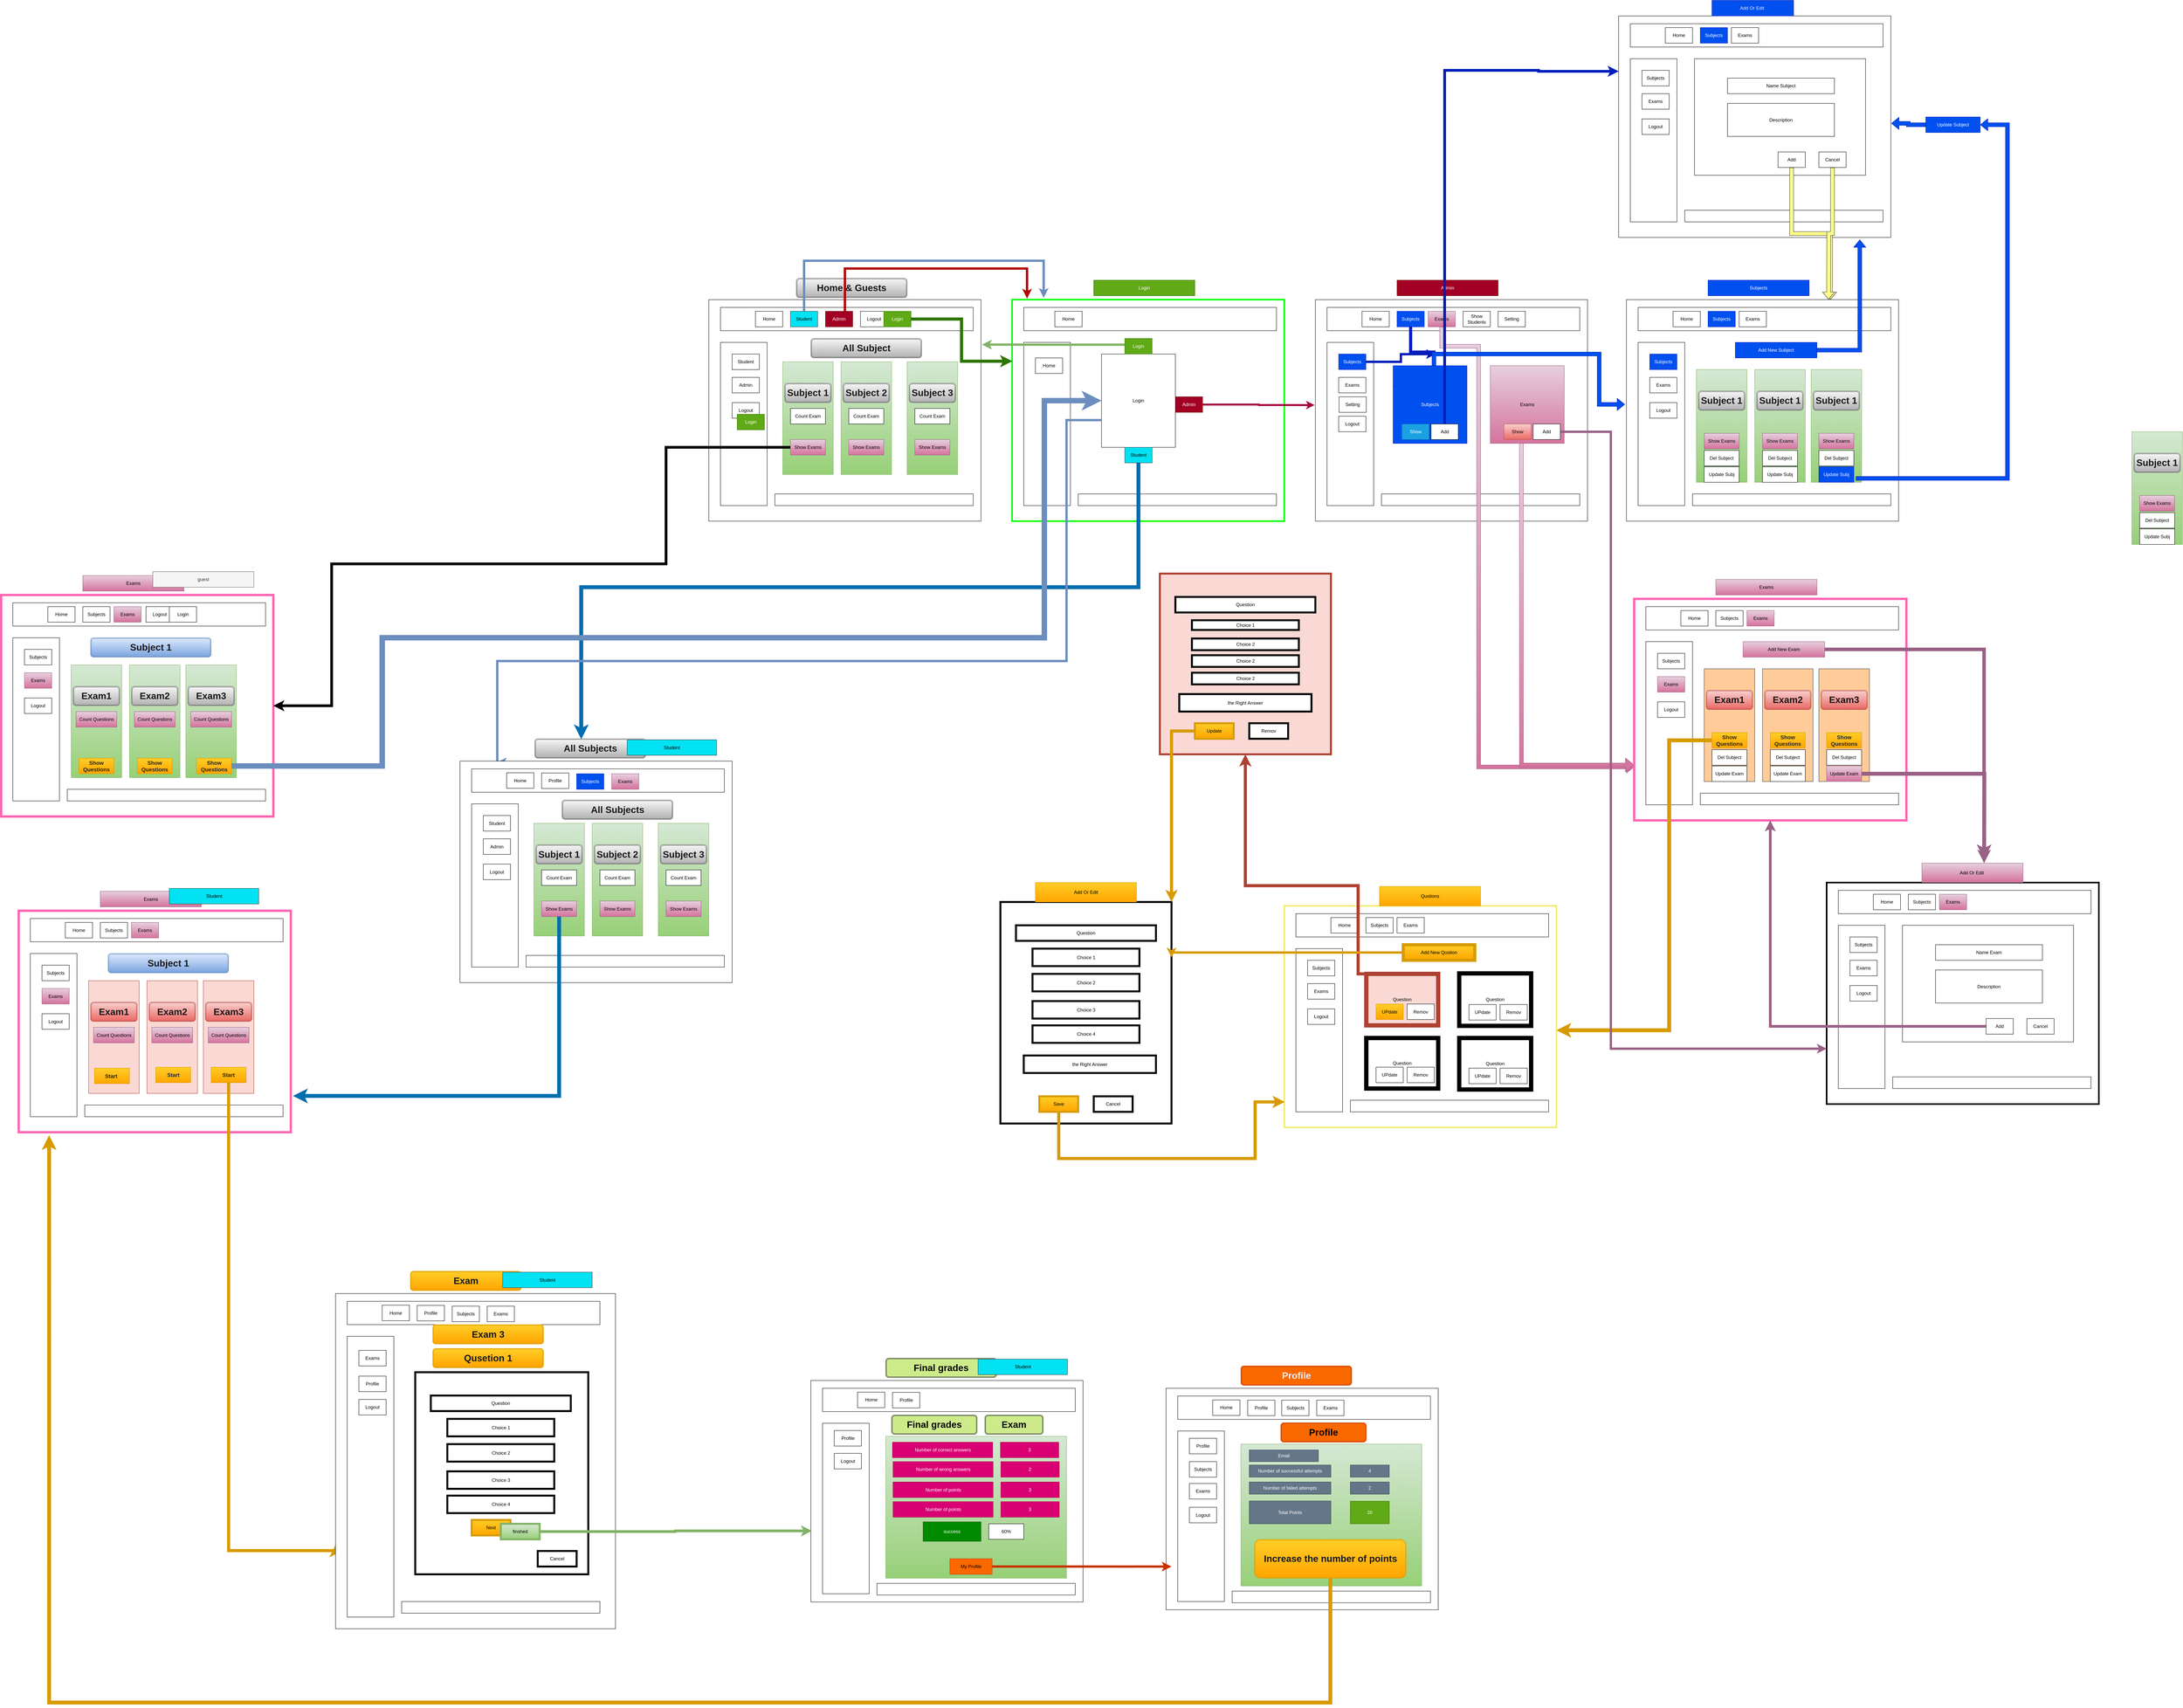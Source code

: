 <mxfile version="24.7.8">
  <diagram name="Page-1" id="6tZLnr9WWRUcyz5x_MWD">
    <mxGraphModel dx="5844" dy="3524" grid="1" gridSize="10" guides="1" tooltips="1" connect="1" arrows="1" fold="1" page="1" pageScale="1" pageWidth="850" pageHeight="1100" math="0" shadow="0">
      <root>
        <mxCell id="0" />
        <mxCell id="1" parent="0" />
        <mxCell id="dZmg8DW3dql-xdKpYaER-2" value="" style="rounded=0;whiteSpace=wrap;html=1;strokeWidth=4;strokeColor=#00FF00;" vertex="1" parent="1">
          <mxGeometry x="1620" y="40" width="700" height="570" as="geometry" />
        </mxCell>
        <mxCell id="dZmg8DW3dql-xdKpYaER-3" value="" style="rounded=0;whiteSpace=wrap;html=1;" vertex="1" parent="1">
          <mxGeometry x="1650" y="60" width="650" height="60" as="geometry" />
        </mxCell>
        <mxCell id="dZmg8DW3dql-xdKpYaER-4" value="" style="rounded=0;whiteSpace=wrap;html=1;" vertex="1" parent="1">
          <mxGeometry x="1650" y="150" width="120" height="420" as="geometry" />
        </mxCell>
        <mxCell id="dZmg8DW3dql-xdKpYaER-5" value="" style="rounded=0;whiteSpace=wrap;html=1;" vertex="1" parent="1">
          <mxGeometry x="1790" y="540" width="510" height="30" as="geometry" />
        </mxCell>
        <mxCell id="dZmg8DW3dql-xdKpYaER-8" value="" style="rounded=0;whiteSpace=wrap;html=1;" vertex="1" parent="1">
          <mxGeometry x="840" y="40" width="700" height="570" as="geometry" />
        </mxCell>
        <mxCell id="dZmg8DW3dql-xdKpYaER-9" value="" style="rounded=0;whiteSpace=wrap;html=1;" vertex="1" parent="1">
          <mxGeometry x="870" y="60" width="650" height="60" as="geometry" />
        </mxCell>
        <mxCell id="dZmg8DW3dql-xdKpYaER-10" value="" style="rounded=0;whiteSpace=wrap;html=1;" vertex="1" parent="1">
          <mxGeometry x="870" y="150" width="120" height="420" as="geometry" />
        </mxCell>
        <mxCell id="dZmg8DW3dql-xdKpYaER-11" value="" style="rounded=0;whiteSpace=wrap;html=1;" vertex="1" parent="1">
          <mxGeometry x="1010" y="540" width="510" height="30" as="geometry" />
        </mxCell>
        <mxCell id="dZmg8DW3dql-xdKpYaER-12" value="Home" style="rounded=0;whiteSpace=wrap;html=1;" vertex="1" parent="1">
          <mxGeometry x="960" y="70" width="70" height="40" as="geometry" />
        </mxCell>
        <mxCell id="dZmg8DW3dql-xdKpYaER-15" value="Student" style="rounded=0;whiteSpace=wrap;html=1;fillColor=#02e2f2;strokeColor=#36393d;" vertex="1" parent="1">
          <mxGeometry x="1050" y="70" width="70" height="40" as="geometry" />
        </mxCell>
        <mxCell id="dZmg8DW3dql-xdKpYaER-16" value="Admin" style="rounded=0;whiteSpace=wrap;html=1;fillColor=#a20025;fontColor=#ffffff;strokeColor=#6F0000;" vertex="1" parent="1">
          <mxGeometry x="1140" y="70" width="70" height="40" as="geometry" />
        </mxCell>
        <mxCell id="dZmg8DW3dql-xdKpYaER-17" value="Logout" style="rounded=0;whiteSpace=wrap;html=1;" vertex="1" parent="1">
          <mxGeometry x="1230" y="70" width="70" height="40" as="geometry" />
        </mxCell>
        <mxCell id="dZmg8DW3dql-xdKpYaER-19" value="Student" style="rounded=0;whiteSpace=wrap;html=1;" vertex="1" parent="1">
          <mxGeometry x="900" y="180" width="70" height="40" as="geometry" />
        </mxCell>
        <mxCell id="dZmg8DW3dql-xdKpYaER-20" value="Admin" style="rounded=0;whiteSpace=wrap;html=1;" vertex="1" parent="1">
          <mxGeometry x="900" y="240" width="70" height="40" as="geometry" />
        </mxCell>
        <mxCell id="dZmg8DW3dql-xdKpYaER-21" value="Logout" style="rounded=0;whiteSpace=wrap;html=1;" vertex="1" parent="1">
          <mxGeometry x="900" y="305" width="70" height="40" as="geometry" />
        </mxCell>
        <mxCell id="dZmg8DW3dql-xdKpYaER-22" value="Login" style="rounded=0;whiteSpace=wrap;html=1;fillColor=#60a917;fontColor=#ffffff;strokeColor=#2D7600;" vertex="1" parent="1">
          <mxGeometry x="1290" y="70" width="70" height="40" as="geometry" />
        </mxCell>
        <mxCell id="dZmg8DW3dql-xdKpYaER-23" value="Admin" style="rounded=0;whiteSpace=wrap;html=1;fillColor=#a20025;strokeColor=#6F0000;fontColor=#ffffff;" vertex="1" parent="1">
          <mxGeometry x="2040" y="290" width="70" height="40" as="geometry" />
        </mxCell>
        <mxCell id="dZmg8DW3dql-xdKpYaER-24" value="" style="rounded=0;whiteSpace=wrap;html=1;" vertex="1" parent="1">
          <mxGeometry x="2400" y="40" width="700" height="570" as="geometry" />
        </mxCell>
        <mxCell id="dZmg8DW3dql-xdKpYaER-25" value="" style="rounded=0;whiteSpace=wrap;html=1;" vertex="1" parent="1">
          <mxGeometry x="2430" y="60" width="650" height="60" as="geometry" />
        </mxCell>
        <mxCell id="dZmg8DW3dql-xdKpYaER-26" value="" style="rounded=0;whiteSpace=wrap;html=1;" vertex="1" parent="1">
          <mxGeometry x="2430" y="150" width="120" height="420" as="geometry" />
        </mxCell>
        <mxCell id="dZmg8DW3dql-xdKpYaER-27" value="" style="rounded=0;whiteSpace=wrap;html=1;" vertex="1" parent="1">
          <mxGeometry x="2570" y="540" width="510" height="30" as="geometry" />
        </mxCell>
        <mxCell id="dZmg8DW3dql-xdKpYaER-303" style="edgeStyle=orthogonalEdgeStyle;rounded=0;orthogonalLoop=1;jettySize=auto;html=1;strokeWidth=6;fillColor=#0050ef;strokeColor=#001DBC;" edge="1" parent="1" source="dZmg8DW3dql-xdKpYaER-29">
          <mxGeometry relative="1" as="geometry">
            <mxPoint x="2710" y="180" as="targetPoint" />
          </mxGeometry>
        </mxCell>
        <mxCell id="dZmg8DW3dql-xdKpYaER-29" value="Subjects" style="rounded=0;whiteSpace=wrap;html=1;fillColor=#0050ef;fontColor=#ffffff;strokeColor=#001DBC;" vertex="1" parent="1">
          <mxGeometry x="2460" y="180" width="70" height="40" as="geometry" />
        </mxCell>
        <mxCell id="dZmg8DW3dql-xdKpYaER-30" value="Admin" style="rounded=0;whiteSpace=wrap;html=1;fillColor=#a20025;fontColor=#ffffff;strokeColor=#6F0000;" vertex="1" parent="1">
          <mxGeometry x="2610" y="-10" width="260" height="40" as="geometry" />
        </mxCell>
        <mxCell id="dZmg8DW3dql-xdKpYaER-31" style="edgeStyle=orthogonalEdgeStyle;rounded=0;orthogonalLoop=1;jettySize=auto;html=1;entryX=-0.003;entryY=0.476;entryDx=0;entryDy=0;entryPerimeter=0;strokeWidth=5;fillColor=#d80073;strokeColor=#A50040;" edge="1" parent="1" source="dZmg8DW3dql-xdKpYaER-23" target="dZmg8DW3dql-xdKpYaER-24">
          <mxGeometry relative="1" as="geometry" />
        </mxCell>
        <mxCell id="dZmg8DW3dql-xdKpYaER-32" value="Login" style="rounded=0;whiteSpace=wrap;html=1;" vertex="1" parent="1">
          <mxGeometry x="1850" y="180" width="190" height="240" as="geometry" />
        </mxCell>
        <mxCell id="dZmg8DW3dql-xdKpYaER-34" value="Home" style="rounded=0;whiteSpace=wrap;html=1;" vertex="1" parent="1">
          <mxGeometry x="2520" y="70" width="70" height="40" as="geometry" />
        </mxCell>
        <mxCell id="dZmg8DW3dql-xdKpYaER-35" value="Logout" style="rounded=0;whiteSpace=wrap;html=1;" vertex="1" parent="1">
          <mxGeometry x="2460" y="340" width="70" height="40" as="geometry" />
        </mxCell>
        <mxCell id="dZmg8DW3dql-xdKpYaER-36" value="Exams" style="rounded=0;whiteSpace=wrap;html=1;" vertex="1" parent="1">
          <mxGeometry x="2460" y="240" width="70" height="40" as="geometry" />
        </mxCell>
        <mxCell id="dZmg8DW3dql-xdKpYaER-302" style="edgeStyle=orthogonalEdgeStyle;rounded=0;orthogonalLoop=1;jettySize=auto;html=1;strokeWidth=8;entryX=0.077;entryY=0.417;entryDx=0;entryDy=0;entryPerimeter=0;fillColor=#0050ef;strokeColor=#001DBC;" edge="1" parent="1" source="dZmg8DW3dql-xdKpYaER-37" target="dZmg8DW3dql-xdKpYaER-52">
          <mxGeometry relative="1" as="geometry">
            <Array as="points">
              <mxPoint x="2645" y="175" />
              <mxPoint x="2705" y="175" />
              <mxPoint x="2705" y="290" />
            </Array>
          </mxGeometry>
        </mxCell>
        <mxCell id="dZmg8DW3dql-xdKpYaER-37" value="Subjects" style="rounded=0;whiteSpace=wrap;html=1;fillColor=#0050ef;fontColor=#ffffff;strokeColor=#001DBC;" vertex="1" parent="1">
          <mxGeometry x="2610" y="70" width="70" height="40" as="geometry" />
        </mxCell>
        <mxCell id="dZmg8DW3dql-xdKpYaER-211" style="edgeStyle=orthogonalEdgeStyle;rounded=0;orthogonalLoop=1;jettySize=auto;html=1;fillColor=#e6d0de;gradientColor=#d5739d;strokeColor=#996185;shape=flexArrow;" edge="1" parent="1" source="dZmg8DW3dql-xdKpYaER-38">
          <mxGeometry relative="1" as="geometry">
            <mxPoint x="3220" y="1242.462" as="targetPoint" />
            <Array as="points">
              <mxPoint x="2725" y="160" />
              <mxPoint x="2820" y="160" />
              <mxPoint x="2820" y="1242" />
            </Array>
          </mxGeometry>
        </mxCell>
        <mxCell id="dZmg8DW3dql-xdKpYaER-38" value="Exams" style="rounded=0;whiteSpace=wrap;html=1;fillColor=#e6d0de;gradientColor=#d5739d;strokeColor=#996185;" vertex="1" parent="1">
          <mxGeometry x="2690" y="70" width="70" height="40" as="geometry" />
        </mxCell>
        <mxCell id="dZmg8DW3dql-xdKpYaER-39" value="" style="rounded=0;whiteSpace=wrap;html=1;" vertex="1" parent="1">
          <mxGeometry x="3200" y="40" width="700" height="570" as="geometry" />
        </mxCell>
        <mxCell id="dZmg8DW3dql-xdKpYaER-40" value="" style="rounded=0;whiteSpace=wrap;html=1;" vertex="1" parent="1">
          <mxGeometry x="3230" y="60" width="650" height="60" as="geometry" />
        </mxCell>
        <mxCell id="dZmg8DW3dql-xdKpYaER-41" value="" style="rounded=0;whiteSpace=wrap;html=1;" vertex="1" parent="1">
          <mxGeometry x="3230" y="150" width="120" height="420" as="geometry" />
        </mxCell>
        <mxCell id="dZmg8DW3dql-xdKpYaER-42" value="" style="rounded=0;whiteSpace=wrap;html=1;" vertex="1" parent="1">
          <mxGeometry x="3370" y="540" width="510" height="30" as="geometry" />
        </mxCell>
        <mxCell id="dZmg8DW3dql-xdKpYaER-43" value="Subjects" style="rounded=0;whiteSpace=wrap;html=1;fillColor=#0050ef;fontColor=#ffffff;strokeColor=#001DBC;" vertex="1" parent="1">
          <mxGeometry x="3260" y="180" width="70" height="40" as="geometry" />
        </mxCell>
        <mxCell id="dZmg8DW3dql-xdKpYaER-44" value="Subjects" style="rounded=0;whiteSpace=wrap;html=1;fillColor=#0050ef;fontColor=#ffffff;strokeColor=#001DBC;" vertex="1" parent="1">
          <mxGeometry x="3410" y="-10" width="260" height="40" as="geometry" />
        </mxCell>
        <mxCell id="dZmg8DW3dql-xdKpYaER-45" value="Home" style="rounded=0;whiteSpace=wrap;html=1;" vertex="1" parent="1">
          <mxGeometry x="3320" y="70" width="70" height="40" as="geometry" />
        </mxCell>
        <mxCell id="dZmg8DW3dql-xdKpYaER-46" value="Logout" style="rounded=0;whiteSpace=wrap;html=1;" vertex="1" parent="1">
          <mxGeometry x="3260" y="305" width="70" height="40" as="geometry" />
        </mxCell>
        <mxCell id="dZmg8DW3dql-xdKpYaER-47" value="Exams" style="rounded=0;whiteSpace=wrap;html=1;" vertex="1" parent="1">
          <mxGeometry x="3260" y="240" width="70" height="40" as="geometry" />
        </mxCell>
        <mxCell id="dZmg8DW3dql-xdKpYaER-48" value="Subjects" style="rounded=0;whiteSpace=wrap;html=1;fillColor=#0050ef;fontColor=#ffffff;strokeColor=#001DBC;" vertex="1" parent="1">
          <mxGeometry x="3410" y="70" width="70" height="40" as="geometry" />
        </mxCell>
        <mxCell id="dZmg8DW3dql-xdKpYaER-49" value="Exams" style="rounded=0;whiteSpace=wrap;html=1;" vertex="1" parent="1">
          <mxGeometry x="3490" y="70" width="70" height="40" as="geometry" />
        </mxCell>
        <mxCell id="dZmg8DW3dql-xdKpYaER-50" value="Show Students" style="rounded=0;whiteSpace=wrap;html=1;" vertex="1" parent="1">
          <mxGeometry x="2780" y="70" width="70" height="40" as="geometry" />
        </mxCell>
        <mxCell id="dZmg8DW3dql-xdKpYaER-51" value="Setting" style="rounded=0;whiteSpace=wrap;html=1;" vertex="1" parent="1">
          <mxGeometry x="2461" y="290" width="70" height="40" as="geometry" />
        </mxCell>
        <mxCell id="dZmg8DW3dql-xdKpYaER-52" value="Subjects" style="rounded=0;whiteSpace=wrap;html=1;fillColor=#0050ef;fontColor=#ffffff;strokeColor=#001DBC;" vertex="1" parent="1">
          <mxGeometry x="2600" y="210" width="190" height="200" as="geometry" />
        </mxCell>
        <mxCell id="dZmg8DW3dql-xdKpYaER-108" style="edgeStyle=orthogonalEdgeStyle;rounded=0;orthogonalLoop=1;jettySize=auto;html=1;fillColor=#e6d0de;gradientColor=#d5739d;strokeColor=#996185;shape=flexArrow;endWidth=24.615;endSize=6.923;entryX=0;entryY=0.75;entryDx=0;entryDy=0;" edge="1" parent="1" source="dZmg8DW3dql-xdKpYaER-315" target="dZmg8DW3dql-xdKpYaER-184">
          <mxGeometry relative="1" as="geometry">
            <mxPoint x="3010" y="1230" as="targetPoint" />
            <Array as="points">
              <mxPoint x="2930" y="1238" />
            </Array>
          </mxGeometry>
        </mxCell>
        <mxCell id="dZmg8DW3dql-xdKpYaER-53" value="Exams" style="rounded=0;whiteSpace=wrap;html=1;fillColor=#e6d0de;gradientColor=#d5739d;strokeColor=#996185;" vertex="1" parent="1">
          <mxGeometry x="2850" y="210" width="190" height="200" as="geometry" />
        </mxCell>
        <mxCell id="dZmg8DW3dql-xdKpYaER-54" value="&lt;h1&gt;&lt;br&gt;&lt;/h1&gt;" style="rounded=0;whiteSpace=wrap;html=1;fillColor=#d5e8d4;strokeColor=#82b366;gradientColor=#97d077;" vertex="1" parent="1">
          <mxGeometry x="3380" y="220" width="130" height="290" as="geometry" />
        </mxCell>
        <mxCell id="dZmg8DW3dql-xdKpYaER-57" value="Del Subject" style="rounded=0;whiteSpace=wrap;html=1;" vertex="1" parent="1">
          <mxGeometry x="3400" y="428" width="90" height="40" as="geometry" />
        </mxCell>
        <mxCell id="dZmg8DW3dql-xdKpYaER-58" value="Update Subj" style="rounded=0;whiteSpace=wrap;html=1;" vertex="1" parent="1">
          <mxGeometry x="3400" y="470" width="90" height="40" as="geometry" />
        </mxCell>
        <mxCell id="dZmg8DW3dql-xdKpYaER-59" value="Show Exams" style="rounded=0;whiteSpace=wrap;html=1;fillColor=#e6d0de;gradientColor=#d5739d;strokeColor=#996185;" vertex="1" parent="1">
          <mxGeometry x="3400" y="384" width="90" height="40" as="geometry" />
        </mxCell>
        <mxCell id="dZmg8DW3dql-xdKpYaER-68" style="edgeStyle=orthogonalEdgeStyle;rounded=0;orthogonalLoop=1;jettySize=auto;html=1;fillColor=#0050ef;strokeColor=#001DBC;curved=0;targetPerimeterSpacing=7;shape=flexArrow;entryX=0.886;entryY=1.01;entryDx=0;entryDy=0;entryPerimeter=0;" edge="1" parent="1" source="dZmg8DW3dql-xdKpYaER-93" target="dZmg8DW3dql-xdKpYaER-69">
          <mxGeometry relative="1" as="geometry">
            <mxPoint x="3760" y="-330" as="targetPoint" />
            <mxPoint x="3760" y="140" as="sourcePoint" />
            <Array as="points">
              <mxPoint x="3800" y="170" />
            </Array>
          </mxGeometry>
        </mxCell>
        <mxCell id="dZmg8DW3dql-xdKpYaER-69" value="" style="rounded=0;whiteSpace=wrap;html=1;" vertex="1" parent="1">
          <mxGeometry x="3180" y="-690" width="700" height="570" as="geometry" />
        </mxCell>
        <mxCell id="dZmg8DW3dql-xdKpYaER-70" value="" style="rounded=0;whiteSpace=wrap;html=1;" vertex="1" parent="1">
          <mxGeometry x="3210" y="-670" width="650" height="60" as="geometry" />
        </mxCell>
        <mxCell id="dZmg8DW3dql-xdKpYaER-71" value="" style="rounded=0;whiteSpace=wrap;html=1;" vertex="1" parent="1">
          <mxGeometry x="3210" y="-580" width="120" height="420" as="geometry" />
        </mxCell>
        <mxCell id="dZmg8DW3dql-xdKpYaER-72" value="" style="rounded=0;whiteSpace=wrap;html=1;" vertex="1" parent="1">
          <mxGeometry x="3350" y="-190" width="510" height="30" as="geometry" />
        </mxCell>
        <mxCell id="dZmg8DW3dql-xdKpYaER-73" value="Subjects" style="rounded=0;whiteSpace=wrap;html=1;" vertex="1" parent="1">
          <mxGeometry x="3240" y="-550" width="70" height="40" as="geometry" />
        </mxCell>
        <mxCell id="dZmg8DW3dql-xdKpYaER-75" value="Home" style="rounded=0;whiteSpace=wrap;html=1;" vertex="1" parent="1">
          <mxGeometry x="3300" y="-660" width="70" height="40" as="geometry" />
        </mxCell>
        <mxCell id="dZmg8DW3dql-xdKpYaER-76" value="Logout" style="rounded=0;whiteSpace=wrap;html=1;" vertex="1" parent="1">
          <mxGeometry x="3240" y="-425" width="70" height="40" as="geometry" />
        </mxCell>
        <mxCell id="dZmg8DW3dql-xdKpYaER-77" value="Exams" style="rounded=0;whiteSpace=wrap;html=1;" vertex="1" parent="1">
          <mxGeometry x="3240" y="-490" width="70" height="40" as="geometry" />
        </mxCell>
        <mxCell id="dZmg8DW3dql-xdKpYaER-78" value="Subjects" style="rounded=0;whiteSpace=wrap;html=1;fillColor=#0050ef;fontColor=#ffffff;strokeColor=#001DBC;" vertex="1" parent="1">
          <mxGeometry x="3390" y="-660" width="70" height="40" as="geometry" />
        </mxCell>
        <mxCell id="dZmg8DW3dql-xdKpYaER-79" value="Exams" style="rounded=0;whiteSpace=wrap;html=1;" vertex="1" parent="1">
          <mxGeometry x="3470" y="-660" width="70" height="40" as="geometry" />
        </mxCell>
        <mxCell id="dZmg8DW3dql-xdKpYaER-92" value="" style="rounded=0;whiteSpace=wrap;html=1;" vertex="1" parent="1">
          <mxGeometry x="3375" y="-580" width="440" height="300" as="geometry" />
        </mxCell>
        <mxCell id="dZmg8DW3dql-xdKpYaER-93" value="Add New Subject" style="rounded=0;whiteSpace=wrap;html=1;fillColor=#0050ef;fontColor=#ffffff;strokeColor=#001DBC;" vertex="1" parent="1">
          <mxGeometry x="3480" y="150" width="210" height="40" as="geometry" />
        </mxCell>
        <mxCell id="dZmg8DW3dql-xdKpYaER-94" value="&lt;span style=&quot;color: rgb(240, 240, 240);&quot;&gt;Add Or Edit&amp;nbsp;&lt;/span&gt;" style="rounded=0;whiteSpace=wrap;html=1;fillColor=#0050ef;fontColor=#ffffff;strokeColor=#001DBC;" vertex="1" parent="1">
          <mxGeometry x="3420" y="-730" width="210" height="40" as="geometry" />
        </mxCell>
        <mxCell id="dZmg8DW3dql-xdKpYaER-105" style="edgeStyle=orthogonalEdgeStyle;rounded=0;orthogonalLoop=1;jettySize=auto;html=1;entryX=0.75;entryY=0;entryDx=0;entryDy=0;fillColor=#ffff88;strokeColor=#36393d;shape=flexArrow;" edge="1" parent="1" source="dZmg8DW3dql-xdKpYaER-95" target="dZmg8DW3dql-xdKpYaER-39">
          <mxGeometry relative="1" as="geometry" />
        </mxCell>
        <mxCell id="dZmg8DW3dql-xdKpYaER-95" value="Add" style="rounded=0;whiteSpace=wrap;html=1;" vertex="1" parent="1">
          <mxGeometry x="3590" y="-340" width="70" height="40" as="geometry" />
        </mxCell>
        <mxCell id="dZmg8DW3dql-xdKpYaER-106" style="edgeStyle=orthogonalEdgeStyle;rounded=0;orthogonalLoop=1;jettySize=auto;html=1;fillColor=#ffff88;strokeColor=#36393d;shape=flexArrow;" edge="1" parent="1" source="dZmg8DW3dql-xdKpYaER-96">
          <mxGeometry relative="1" as="geometry">
            <mxPoint x="3720" y="40" as="targetPoint" />
          </mxGeometry>
        </mxCell>
        <mxCell id="dZmg8DW3dql-xdKpYaER-96" value="Cancel" style="rounded=0;whiteSpace=wrap;html=1;" vertex="1" parent="1">
          <mxGeometry x="3695" y="-340" width="70" height="40" as="geometry" />
        </mxCell>
        <mxCell id="dZmg8DW3dql-xdKpYaER-97" value="Name Subject" style="rounded=0;whiteSpace=wrap;html=1;" vertex="1" parent="1">
          <mxGeometry x="3460" y="-530" width="275" height="40" as="geometry" />
        </mxCell>
        <mxCell id="dZmg8DW3dql-xdKpYaER-98" value="Description" style="rounded=0;whiteSpace=wrap;html=1;" vertex="1" parent="1">
          <mxGeometry x="3460" y="-465" width="275" height="85" as="geometry" />
        </mxCell>
        <mxCell id="dZmg8DW3dql-xdKpYaER-100" value="Update Subject" style="rounded=0;whiteSpace=wrap;html=1;fillColor=#0050ef;fontColor=#ffffff;strokeColor=#001DBC;" vertex="1" parent="1">
          <mxGeometry x="3970" y="-430" width="140" height="40" as="geometry" />
        </mxCell>
        <mxCell id="dZmg8DW3dql-xdKpYaER-102" style="edgeStyle=orthogonalEdgeStyle;rounded=0;orthogonalLoop=1;jettySize=auto;html=1;entryX=1.002;entryY=0.485;entryDx=0;entryDy=0;entryPerimeter=0;shape=flexArrow;fillColor=#0050ef;strokeColor=#001DBC;" edge="1" parent="1" source="dZmg8DW3dql-xdKpYaER-100" target="dZmg8DW3dql-xdKpYaER-69">
          <mxGeometry relative="1" as="geometry" />
        </mxCell>
        <mxCell id="dZmg8DW3dql-xdKpYaER-107" style="edgeStyle=orthogonalEdgeStyle;rounded=0;orthogonalLoop=1;jettySize=auto;html=1;entryX=-0.006;entryY=0.473;entryDx=0;entryDy=0;entryPerimeter=0;shape=flexArrow;fillColor=#0050ef;strokeColor=#001DBC;" edge="1" parent="1" source="dZmg8DW3dql-xdKpYaER-52" target="dZmg8DW3dql-xdKpYaER-39">
          <mxGeometry relative="1" as="geometry">
            <Array as="points">
              <mxPoint x="2705" y="180" />
              <mxPoint x="3130" y="180" />
              <mxPoint x="3130" y="310" />
            </Array>
          </mxGeometry>
        </mxCell>
        <mxCell id="dZmg8DW3dql-xdKpYaER-137" value="&lt;h1&gt;&lt;font color=&quot;#181616&quot;&gt;Subject 1&lt;/font&gt;&lt;/h1&gt;" style="shape=ext;double=1;rounded=1;whiteSpace=wrap;html=1;fillColor=#f5f5f5;gradientColor=#b3b3b3;strokeColor=#666666;" vertex="1" parent="1">
          <mxGeometry x="3385" y="275" width="120" height="50" as="geometry" />
        </mxCell>
        <mxCell id="dZmg8DW3dql-xdKpYaER-138" value="&lt;h1&gt;&lt;br&gt;&lt;/h1&gt;" style="rounded=0;whiteSpace=wrap;html=1;fillColor=#d5e8d4;strokeColor=#82b366;gradientColor=#97d077;" vertex="1" parent="1">
          <mxGeometry x="4500" y="380" width="130" height="290" as="geometry" />
        </mxCell>
        <mxCell id="dZmg8DW3dql-xdKpYaER-139" value="Del Subject" style="rounded=0;whiteSpace=wrap;html=1;" vertex="1" parent="1">
          <mxGeometry x="4520" y="588" width="90" height="40" as="geometry" />
        </mxCell>
        <mxCell id="dZmg8DW3dql-xdKpYaER-140" value="Update Subj" style="rounded=0;whiteSpace=wrap;html=1;" vertex="1" parent="1">
          <mxGeometry x="4520" y="630" width="90" height="40" as="geometry" />
        </mxCell>
        <mxCell id="dZmg8DW3dql-xdKpYaER-141" value="Show Exams" style="rounded=0;whiteSpace=wrap;html=1;fillColor=#e6d0de;gradientColor=#d5739d;strokeColor=#996185;" vertex="1" parent="1">
          <mxGeometry x="4520" y="544" width="90" height="40" as="geometry" />
        </mxCell>
        <mxCell id="dZmg8DW3dql-xdKpYaER-142" value="&lt;h1&gt;&lt;font color=&quot;#181616&quot;&gt;Subject 1&lt;/font&gt;&lt;/h1&gt;" style="shape=ext;double=1;rounded=1;whiteSpace=wrap;html=1;fillColor=#f5f5f5;gradientColor=#b3b3b3;strokeColor=#666666;" vertex="1" parent="1">
          <mxGeometry x="4505" y="435" width="120" height="50" as="geometry" />
        </mxCell>
        <mxCell id="dZmg8DW3dql-xdKpYaER-143" value="&lt;h1&gt;&lt;br&gt;&lt;/h1&gt;" style="rounded=0;whiteSpace=wrap;html=1;fillColor=#d5e8d4;strokeColor=#82b366;gradientColor=#97d077;" vertex="1" parent="1">
          <mxGeometry x="3530" y="220" width="130" height="290" as="geometry" />
        </mxCell>
        <mxCell id="dZmg8DW3dql-xdKpYaER-144" value="Del Subject" style="rounded=0;whiteSpace=wrap;html=1;" vertex="1" parent="1">
          <mxGeometry x="3550" y="428" width="90" height="40" as="geometry" />
        </mxCell>
        <mxCell id="dZmg8DW3dql-xdKpYaER-145" value="Update Subj" style="rounded=0;whiteSpace=wrap;html=1;" vertex="1" parent="1">
          <mxGeometry x="3550" y="470" width="90" height="40" as="geometry" />
        </mxCell>
        <mxCell id="dZmg8DW3dql-xdKpYaER-146" value="Show Exams" style="rounded=0;whiteSpace=wrap;html=1;fillColor=#e6d0de;gradientColor=#d5739d;strokeColor=#996185;" vertex="1" parent="1">
          <mxGeometry x="3550" y="384" width="90" height="40" as="geometry" />
        </mxCell>
        <mxCell id="dZmg8DW3dql-xdKpYaER-147" value="&lt;h1&gt;&lt;font color=&quot;#181616&quot;&gt;Subject 1&lt;/font&gt;&lt;/h1&gt;" style="shape=ext;double=1;rounded=1;whiteSpace=wrap;html=1;fillColor=#f5f5f5;gradientColor=#b3b3b3;strokeColor=#666666;" vertex="1" parent="1">
          <mxGeometry x="3535" y="275" width="120" height="50" as="geometry" />
        </mxCell>
        <mxCell id="dZmg8DW3dql-xdKpYaER-153" value="&lt;h1&gt;&lt;br&gt;&lt;/h1&gt;" style="rounded=0;whiteSpace=wrap;html=1;fillColor=#d5e8d4;strokeColor=#82b366;gradientColor=#97d077;" vertex="1" parent="1">
          <mxGeometry x="3675" y="220" width="130" height="290" as="geometry" />
        </mxCell>
        <mxCell id="dZmg8DW3dql-xdKpYaER-154" value="Del Subject" style="rounded=0;whiteSpace=wrap;html=1;" vertex="1" parent="1">
          <mxGeometry x="3695" y="428" width="90" height="40" as="geometry" />
        </mxCell>
        <mxCell id="dZmg8DW3dql-xdKpYaER-155" value="Update Subj" style="rounded=0;whiteSpace=wrap;html=1;fillColor=#0050ef;fontColor=#ffffff;strokeColor=#001DBC;" vertex="1" parent="1">
          <mxGeometry x="3695" y="470" width="90" height="40" as="geometry" />
        </mxCell>
        <mxCell id="dZmg8DW3dql-xdKpYaER-156" value="Show Exams" style="rounded=0;whiteSpace=wrap;html=1;fillColor=#e6d0de;gradientColor=#d5739d;strokeColor=#996185;" vertex="1" parent="1">
          <mxGeometry x="3695" y="384" width="90" height="40" as="geometry" />
        </mxCell>
        <mxCell id="dZmg8DW3dql-xdKpYaER-157" value="&lt;h1&gt;&lt;font color=&quot;#181616&quot;&gt;Subject 1&lt;/font&gt;&lt;/h1&gt;" style="shape=ext;double=1;rounded=1;whiteSpace=wrap;html=1;fillColor=#f5f5f5;gradientColor=#b3b3b3;strokeColor=#666666;" vertex="1" parent="1">
          <mxGeometry x="3680" y="275" width="120" height="50" as="geometry" />
        </mxCell>
        <mxCell id="dZmg8DW3dql-xdKpYaER-101" value="" style="edgeStyle=orthogonalEdgeStyle;rounded=0;orthogonalLoop=1;jettySize=auto;html=1;entryX=1;entryY=0.5;entryDx=0;entryDy=0;shape=flexArrow;fillColor=#0050ef;strokeColor=#001DBC;strokeWidth=1;" edge="1" parent="1" target="dZmg8DW3dql-xdKpYaER-100">
          <mxGeometry relative="1" as="geometry">
            <mxPoint x="3790" y="500" as="sourcePoint" />
            <mxPoint x="3880" y="-405" as="targetPoint" />
            <Array as="points">
              <mxPoint x="4180" y="500" />
              <mxPoint x="4180" y="-410" />
            </Array>
          </mxGeometry>
        </mxCell>
        <mxCell id="dZmg8DW3dql-xdKpYaER-184" value="" style="rounded=0;whiteSpace=wrap;html=1;strokeWidth=6;strokeColor=#FF66B3;" vertex="1" parent="1">
          <mxGeometry x="3220" y="810" width="700" height="570" as="geometry" />
        </mxCell>
        <mxCell id="dZmg8DW3dql-xdKpYaER-185" value="" style="rounded=0;whiteSpace=wrap;html=1;" vertex="1" parent="1">
          <mxGeometry x="3250" y="830" width="650" height="60" as="geometry" />
        </mxCell>
        <mxCell id="dZmg8DW3dql-xdKpYaER-186" value="" style="rounded=0;whiteSpace=wrap;html=1;" vertex="1" parent="1">
          <mxGeometry x="3250" y="920" width="120" height="420" as="geometry" />
        </mxCell>
        <mxCell id="dZmg8DW3dql-xdKpYaER-187" value="" style="rounded=0;whiteSpace=wrap;html=1;" vertex="1" parent="1">
          <mxGeometry x="3390" y="1310" width="510" height="30" as="geometry" />
        </mxCell>
        <mxCell id="dZmg8DW3dql-xdKpYaER-188" value="Subjects" style="rounded=0;whiteSpace=wrap;html=1;" vertex="1" parent="1">
          <mxGeometry x="3280" y="950" width="70" height="40" as="geometry" />
        </mxCell>
        <mxCell id="dZmg8DW3dql-xdKpYaER-189" value="Exams" style="rounded=0;whiteSpace=wrap;html=1;fillColor=#e6d0de;strokeColor=#996185;gradientColor=#d5739d;" vertex="1" parent="1">
          <mxGeometry x="3430" y="760" width="260" height="40" as="geometry" />
        </mxCell>
        <mxCell id="dZmg8DW3dql-xdKpYaER-190" value="Home" style="rounded=0;whiteSpace=wrap;html=1;" vertex="1" parent="1">
          <mxGeometry x="3340" y="840" width="70" height="40" as="geometry" />
        </mxCell>
        <mxCell id="dZmg8DW3dql-xdKpYaER-191" value="Logout" style="rounded=0;whiteSpace=wrap;html=1;" vertex="1" parent="1">
          <mxGeometry x="3280" y="1075" width="70" height="40" as="geometry" />
        </mxCell>
        <mxCell id="dZmg8DW3dql-xdKpYaER-192" value="Exams" style="rounded=0;whiteSpace=wrap;html=1;fillColor=#e6d0de;gradientColor=#d5739d;strokeColor=#996185;" vertex="1" parent="1">
          <mxGeometry x="3280" y="1010" width="70" height="40" as="geometry" />
        </mxCell>
        <mxCell id="dZmg8DW3dql-xdKpYaER-193" value="Subjects" style="rounded=0;whiteSpace=wrap;html=1;" vertex="1" parent="1">
          <mxGeometry x="3430" y="840" width="70" height="40" as="geometry" />
        </mxCell>
        <mxCell id="dZmg8DW3dql-xdKpYaER-194" value="Exams" style="rounded=0;whiteSpace=wrap;html=1;fillColor=#e6d0de;gradientColor=#d5739d;strokeColor=#996185;" vertex="1" parent="1">
          <mxGeometry x="3510" y="840" width="70" height="40" as="geometry" />
        </mxCell>
        <mxCell id="dZmg8DW3dql-xdKpYaER-195" value="&lt;h1&gt;&lt;br&gt;&lt;/h1&gt;" style="rounded=0;whiteSpace=wrap;html=1;fillColor=#ffcc99;strokeColor=#36393d;" vertex="1" parent="1">
          <mxGeometry x="3400" y="990" width="130" height="290" as="geometry" />
        </mxCell>
        <mxCell id="dZmg8DW3dql-xdKpYaER-196" value="Del Subject" style="rounded=0;whiteSpace=wrap;html=1;" vertex="1" parent="1">
          <mxGeometry x="3420" y="1198" width="90" height="40" as="geometry" />
        </mxCell>
        <mxCell id="dZmg8DW3dql-xdKpYaER-197" value="Update Exam" style="rounded=0;whiteSpace=wrap;html=1;" vertex="1" parent="1">
          <mxGeometry x="3420" y="1240" width="90" height="40" as="geometry" />
        </mxCell>
        <mxCell id="dZmg8DW3dql-xdKpYaER-233" style="edgeStyle=orthogonalEdgeStyle;rounded=0;orthogonalLoop=1;jettySize=auto;html=1;strokeWidth=10;fillColor=#ffcd28;gradientColor=#ffa500;strokeColor=#d79b00;" edge="1" parent="1" source="dZmg8DW3dql-xdKpYaER-198">
          <mxGeometry relative="1" as="geometry">
            <mxPoint x="3020" y="1920" as="targetPoint" />
            <Array as="points">
              <mxPoint x="3310" y="1174" />
              <mxPoint x="3310" y="1920" />
            </Array>
          </mxGeometry>
        </mxCell>
        <mxCell id="dZmg8DW3dql-xdKpYaER-198" value="&lt;h3&gt;&lt;font color=&quot;#242323&quot;&gt;Show Questions&lt;/font&gt;&lt;/h3&gt;" style="rounded=0;whiteSpace=wrap;html=1;fillColor=#ffcd28;gradientColor=#ffa500;strokeColor=#d79b00;" vertex="1" parent="1">
          <mxGeometry x="3420" y="1154" width="90" height="40" as="geometry" />
        </mxCell>
        <mxCell id="dZmg8DW3dql-xdKpYaER-199" value="Add New Exam" style="rounded=0;whiteSpace=wrap;html=1;fillColor=#e6d0de;strokeColor=#996185;gradientColor=#d5739d;" vertex="1" parent="1">
          <mxGeometry x="3500" y="920" width="210" height="40" as="geometry" />
        </mxCell>
        <mxCell id="dZmg8DW3dql-xdKpYaER-200" value="&lt;h1&gt;&lt;font color=&quot;#181616&quot;&gt;Exam1&lt;/font&gt;&lt;/h1&gt;" style="shape=ext;double=1;rounded=1;whiteSpace=wrap;html=1;fillColor=#f8cecc;gradientColor=#ea6b66;strokeColor=#b85450;" vertex="1" parent="1">
          <mxGeometry x="3405" y="1045" width="120" height="50" as="geometry" />
        </mxCell>
        <mxCell id="dZmg8DW3dql-xdKpYaER-201" value="&lt;h1&gt;&lt;br&gt;&lt;/h1&gt;" style="rounded=0;whiteSpace=wrap;html=1;fillColor=#ffcc99;strokeColor=#36393d;" vertex="1" parent="1">
          <mxGeometry x="3550" y="990" width="130" height="290" as="geometry" />
        </mxCell>
        <mxCell id="dZmg8DW3dql-xdKpYaER-202" value="Del Subject" style="rounded=0;whiteSpace=wrap;html=1;" vertex="1" parent="1">
          <mxGeometry x="3570" y="1198" width="90" height="40" as="geometry" />
        </mxCell>
        <mxCell id="dZmg8DW3dql-xdKpYaER-203" value="Update Exam" style="rounded=0;whiteSpace=wrap;html=1;" vertex="1" parent="1">
          <mxGeometry x="3570" y="1240" width="90" height="40" as="geometry" />
        </mxCell>
        <mxCell id="dZmg8DW3dql-xdKpYaER-204" value="&lt;h3&gt;&lt;font color=&quot;#242323&quot;&gt;Show Questions&lt;/font&gt;&lt;/h3&gt;" style="rounded=0;whiteSpace=wrap;html=1;fillColor=#ffcd28;gradientColor=#ffa500;strokeColor=#d79b00;" vertex="1" parent="1">
          <mxGeometry x="3570" y="1154" width="90" height="40" as="geometry" />
        </mxCell>
        <mxCell id="dZmg8DW3dql-xdKpYaER-205" value="&lt;h1&gt;&lt;font color=&quot;#181616&quot;&gt;Exam2&lt;/font&gt;&lt;/h1&gt;" style="shape=ext;double=1;rounded=1;whiteSpace=wrap;html=1;fillColor=#f8cecc;gradientColor=#ea6b66;strokeColor=#b85450;" vertex="1" parent="1">
          <mxGeometry x="3555" y="1045" width="120" height="50" as="geometry" />
        </mxCell>
        <mxCell id="dZmg8DW3dql-xdKpYaER-206" value="&lt;h1&gt;&lt;br&gt;&lt;/h1&gt;" style="rounded=0;whiteSpace=wrap;html=1;fillColor=#ffcc99;strokeColor=#36393d;" vertex="1" parent="1">
          <mxGeometry x="3695" y="990" width="130" height="290" as="geometry" />
        </mxCell>
        <mxCell id="dZmg8DW3dql-xdKpYaER-207" value="Del Subject" style="rounded=0;whiteSpace=wrap;html=1;" vertex="1" parent="1">
          <mxGeometry x="3715" y="1198" width="90" height="40" as="geometry" />
        </mxCell>
        <mxCell id="dZmg8DW3dql-xdKpYaER-232" style="edgeStyle=orthogonalEdgeStyle;rounded=0;orthogonalLoop=1;jettySize=auto;html=1;fillColor=#e6d0de;gradientColor=#d5739d;strokeColor=#996185;strokeWidth=10;" edge="1" parent="1" source="dZmg8DW3dql-xdKpYaER-208">
          <mxGeometry relative="1" as="geometry">
            <mxPoint x="4120" y="1480" as="targetPoint" />
          </mxGeometry>
        </mxCell>
        <mxCell id="dZmg8DW3dql-xdKpYaER-208" value="Update Exam" style="rounded=0;whiteSpace=wrap;html=1;fillColor=#e6d0de;strokeColor=#996185;gradientColor=#d5739d;" vertex="1" parent="1">
          <mxGeometry x="3715" y="1240" width="90" height="40" as="geometry" />
        </mxCell>
        <mxCell id="dZmg8DW3dql-xdKpYaER-209" value="&lt;h3&gt;&lt;font color=&quot;#242323&quot;&gt;Show Questions&lt;/font&gt;&lt;/h3&gt;" style="rounded=0;whiteSpace=wrap;html=1;fillColor=#ffcd28;gradientColor=#ffa500;strokeColor=#d79b00;" vertex="1" parent="1">
          <mxGeometry x="3715" y="1154" width="90" height="40" as="geometry" />
        </mxCell>
        <mxCell id="dZmg8DW3dql-xdKpYaER-210" value="&lt;h1&gt;&lt;font color=&quot;#181616&quot;&gt;Exam3&lt;/font&gt;&lt;/h1&gt;" style="shape=ext;double=1;rounded=1;whiteSpace=wrap;html=1;fillColor=#f8cecc;gradientColor=#ea6b66;strokeColor=#b85450;" vertex="1" parent="1">
          <mxGeometry x="3700" y="1045" width="120" height="50" as="geometry" />
        </mxCell>
        <mxCell id="dZmg8DW3dql-xdKpYaER-213" value="" style="rounded=0;whiteSpace=wrap;html=1;strokeWidth=4;" vertex="1" parent="1">
          <mxGeometry x="3715" y="1540" width="700" height="570" as="geometry" />
        </mxCell>
        <mxCell id="dZmg8DW3dql-xdKpYaER-214" value="" style="rounded=0;whiteSpace=wrap;html=1;" vertex="1" parent="1">
          <mxGeometry x="3745" y="1560" width="650" height="60" as="geometry" />
        </mxCell>
        <mxCell id="dZmg8DW3dql-xdKpYaER-215" value="" style="rounded=0;whiteSpace=wrap;html=1;" vertex="1" parent="1">
          <mxGeometry x="3745" y="1650" width="120" height="420" as="geometry" />
        </mxCell>
        <mxCell id="dZmg8DW3dql-xdKpYaER-216" value="" style="rounded=0;whiteSpace=wrap;html=1;" vertex="1" parent="1">
          <mxGeometry x="3885" y="2040" width="510" height="30" as="geometry" />
        </mxCell>
        <mxCell id="dZmg8DW3dql-xdKpYaER-217" value="Subjects" style="rounded=0;whiteSpace=wrap;html=1;" vertex="1" parent="1">
          <mxGeometry x="3775" y="1680" width="70" height="40" as="geometry" />
        </mxCell>
        <mxCell id="dZmg8DW3dql-xdKpYaER-219" value="Home" style="rounded=0;whiteSpace=wrap;html=1;" vertex="1" parent="1">
          <mxGeometry x="3835" y="1570" width="70" height="40" as="geometry" />
        </mxCell>
        <mxCell id="dZmg8DW3dql-xdKpYaER-220" value="Logout" style="rounded=0;whiteSpace=wrap;html=1;" vertex="1" parent="1">
          <mxGeometry x="3775" y="1805" width="70" height="40" as="geometry" />
        </mxCell>
        <mxCell id="dZmg8DW3dql-xdKpYaER-221" value="Exams" style="rounded=0;whiteSpace=wrap;html=1;" vertex="1" parent="1">
          <mxGeometry x="3775" y="1740" width="70" height="40" as="geometry" />
        </mxCell>
        <mxCell id="dZmg8DW3dql-xdKpYaER-222" value="Subjects" style="rounded=0;whiteSpace=wrap;html=1;" vertex="1" parent="1">
          <mxGeometry x="3925" y="1570" width="70" height="40" as="geometry" />
        </mxCell>
        <mxCell id="dZmg8DW3dql-xdKpYaER-223" value="Exams" style="rounded=0;whiteSpace=wrap;html=1;fillColor=#e6d0de;gradientColor=#d5739d;strokeColor=#996185;" vertex="1" parent="1">
          <mxGeometry x="4005" y="1570" width="70" height="40" as="geometry" />
        </mxCell>
        <mxCell id="dZmg8DW3dql-xdKpYaER-224" value="" style="rounded=0;whiteSpace=wrap;html=1;" vertex="1" parent="1">
          <mxGeometry x="3910" y="1650" width="440" height="300" as="geometry" />
        </mxCell>
        <mxCell id="dZmg8DW3dql-xdKpYaER-319" style="edgeStyle=orthogonalEdgeStyle;rounded=0;orthogonalLoop=1;jettySize=auto;html=1;entryX=0.5;entryY=1;entryDx=0;entryDy=0;strokeWidth=7;fillColor=#e6d0de;gradientColor=#d5739d;strokeColor=#996185;" edge="1" parent="1" source="dZmg8DW3dql-xdKpYaER-226" target="dZmg8DW3dql-xdKpYaER-184">
          <mxGeometry relative="1" as="geometry" />
        </mxCell>
        <mxCell id="dZmg8DW3dql-xdKpYaER-226" value="Add" style="rounded=0;whiteSpace=wrap;html=1;" vertex="1" parent="1">
          <mxGeometry x="4125" y="1890" width="70" height="40" as="geometry" />
        </mxCell>
        <mxCell id="dZmg8DW3dql-xdKpYaER-227" value="Cancel" style="rounded=0;whiteSpace=wrap;html=1;" vertex="1" parent="1">
          <mxGeometry x="4230" y="1890" width="70" height="40" as="geometry" />
        </mxCell>
        <mxCell id="dZmg8DW3dql-xdKpYaER-228" value="Name Exam" style="rounded=0;whiteSpace=wrap;html=1;" vertex="1" parent="1">
          <mxGeometry x="3995" y="1700" width="275" height="40" as="geometry" />
        </mxCell>
        <mxCell id="dZmg8DW3dql-xdKpYaER-229" value="Description" style="rounded=0;whiteSpace=wrap;html=1;" vertex="1" parent="1">
          <mxGeometry x="3995" y="1765" width="275" height="85" as="geometry" />
        </mxCell>
        <mxCell id="dZmg8DW3dql-xdKpYaER-230" value="Add Or Edit&amp;nbsp;" style="rounded=0;whiteSpace=wrap;html=1;fillColor=#e6d0de;strokeColor=#996185;gradientColor=#d5739d;" vertex="1" parent="1">
          <mxGeometry x="3960" y="1490" width="260" height="50" as="geometry" />
        </mxCell>
        <mxCell id="dZmg8DW3dql-xdKpYaER-231" style="edgeStyle=orthogonalEdgeStyle;rounded=0;orthogonalLoop=1;jettySize=auto;html=1;entryX=0.615;entryY=0;entryDx=0;entryDy=0;entryPerimeter=0;fillColor=#e6d0de;gradientColor=#d5739d;strokeColor=#996185;strokeWidth=9;" edge="1" parent="1" source="dZmg8DW3dql-xdKpYaER-199" target="dZmg8DW3dql-xdKpYaER-230">
          <mxGeometry relative="1" as="geometry" />
        </mxCell>
        <mxCell id="dZmg8DW3dql-xdKpYaER-235" value="" style="rounded=0;whiteSpace=wrap;html=1;strokeWidth=4;strokeColor=#F0EC73;" vertex="1" parent="1">
          <mxGeometry x="2320" y="1600" width="700" height="570" as="geometry" />
        </mxCell>
        <mxCell id="dZmg8DW3dql-xdKpYaER-236" value="" style="rounded=0;whiteSpace=wrap;html=1;" vertex="1" parent="1">
          <mxGeometry x="2350" y="1620" width="650" height="60" as="geometry" />
        </mxCell>
        <mxCell id="dZmg8DW3dql-xdKpYaER-237" value="" style="rounded=0;whiteSpace=wrap;html=1;" vertex="1" parent="1">
          <mxGeometry x="2350" y="1710" width="120" height="420" as="geometry" />
        </mxCell>
        <mxCell id="dZmg8DW3dql-xdKpYaER-238" value="" style="rounded=0;whiteSpace=wrap;html=1;" vertex="1" parent="1">
          <mxGeometry x="2490" y="2100" width="510" height="30" as="geometry" />
        </mxCell>
        <mxCell id="dZmg8DW3dql-xdKpYaER-239" value="Subjects" style="rounded=0;whiteSpace=wrap;html=1;" vertex="1" parent="1">
          <mxGeometry x="2380" y="1740" width="70" height="40" as="geometry" />
        </mxCell>
        <mxCell id="dZmg8DW3dql-xdKpYaER-240" value="Home" style="rounded=0;whiteSpace=wrap;html=1;" vertex="1" parent="1">
          <mxGeometry x="2440" y="1630" width="70" height="40" as="geometry" />
        </mxCell>
        <mxCell id="dZmg8DW3dql-xdKpYaER-241" value="Logout" style="rounded=0;whiteSpace=wrap;html=1;" vertex="1" parent="1">
          <mxGeometry x="2380" y="1865" width="70" height="40" as="geometry" />
        </mxCell>
        <mxCell id="dZmg8DW3dql-xdKpYaER-242" value="Exams" style="rounded=0;whiteSpace=wrap;html=1;" vertex="1" parent="1">
          <mxGeometry x="2380" y="1800" width="70" height="40" as="geometry" />
        </mxCell>
        <mxCell id="dZmg8DW3dql-xdKpYaER-243" value="Subjects" style="rounded=0;whiteSpace=wrap;html=1;" vertex="1" parent="1">
          <mxGeometry x="2530" y="1630" width="70" height="40" as="geometry" />
        </mxCell>
        <mxCell id="dZmg8DW3dql-xdKpYaER-244" value="Exams" style="rounded=0;whiteSpace=wrap;html=1;" vertex="1" parent="1">
          <mxGeometry x="2610" y="1630" width="70" height="40" as="geometry" />
        </mxCell>
        <mxCell id="dZmg8DW3dql-xdKpYaER-274" style="edgeStyle=orthogonalEdgeStyle;rounded=0;orthogonalLoop=1;jettySize=auto;html=1;exitX=0.25;exitY=0;exitDx=0;exitDy=0;strokeWidth=8;entryX=0.5;entryY=1;entryDx=0;entryDy=0;fillColor=#fad9d5;strokeColor=#ae4132;" edge="1" parent="1" source="dZmg8DW3dql-xdKpYaER-245" target="dZmg8DW3dql-xdKpYaER-275">
          <mxGeometry relative="1" as="geometry">
            <mxPoint x="2410" y="1320" as="targetPoint" />
            <Array as="points">
              <mxPoint x="2510" y="1775" />
              <mxPoint x="2510" y="1548" />
              <mxPoint x="2220" y="1548" />
            </Array>
          </mxGeometry>
        </mxCell>
        <mxCell id="dZmg8DW3dql-xdKpYaER-245" value="Question" style="rounded=0;whiteSpace=wrap;html=1;strokeWidth=11;fillColor=#fad9d5;strokeColor=#ae4132;" vertex="1" parent="1">
          <mxGeometry x="2531" y="1775" width="185" height="132.5" as="geometry" />
        </mxCell>
        <mxCell id="dZmg8DW3dql-xdKpYaER-250" value="Qustions" style="rounded=0;whiteSpace=wrap;html=1;fillColor=#ffcd28;strokeColor=#d79b00;gradientColor=#ffa500;" vertex="1" parent="1">
          <mxGeometry x="2565" y="1550" width="260" height="50" as="geometry" />
        </mxCell>
        <mxCell id="dZmg8DW3dql-xdKpYaER-251" value="" style="rounded=0;whiteSpace=wrap;html=1;strokeWidth=5;gradientColor=none;" vertex="1" parent="1">
          <mxGeometry x="1590" y="1590" width="440" height="570" as="geometry" />
        </mxCell>
        <mxCell id="dZmg8DW3dql-xdKpYaER-252" value="Save" style="rounded=0;whiteSpace=wrap;html=1;strokeWidth=5;gradientColor=#ffa500;fillColor=#ffcd28;strokeColor=#d79b00;" vertex="1" parent="1">
          <mxGeometry x="1690" y="2090" width="100" height="40" as="geometry" />
        </mxCell>
        <mxCell id="dZmg8DW3dql-xdKpYaER-253" value="Cancel" style="rounded=0;whiteSpace=wrap;html=1;strokeWidth=5;gradientColor=none;" vertex="1" parent="1">
          <mxGeometry x="1830" y="2090" width="100" height="40" as="geometry" />
        </mxCell>
        <mxCell id="dZmg8DW3dql-xdKpYaER-254" value="Question" style="rounded=0;whiteSpace=wrap;html=1;strokeWidth=5;gradientColor=none;" vertex="1" parent="1">
          <mxGeometry x="1630" y="1650" width="360" height="40" as="geometry" />
        </mxCell>
        <mxCell id="dZmg8DW3dql-xdKpYaER-255" value="Choice 1" style="rounded=0;whiteSpace=wrap;html=1;strokeWidth=5;gradientColor=none;" vertex="1" parent="1">
          <mxGeometry x="1672.5" y="1710" width="275" height="45" as="geometry" />
        </mxCell>
        <mxCell id="dZmg8DW3dql-xdKpYaER-256" value="Choice 2" style="rounded=0;whiteSpace=wrap;html=1;strokeWidth=5;gradientColor=none;" vertex="1" parent="1">
          <mxGeometry x="1672.5" y="1775" width="275" height="45" as="geometry" />
        </mxCell>
        <mxCell id="dZmg8DW3dql-xdKpYaER-257" value="Choice 3" style="rounded=0;whiteSpace=wrap;html=1;strokeWidth=5;gradientColor=none;" vertex="1" parent="1">
          <mxGeometry x="1672.5" y="1845" width="275" height="45" as="geometry" />
        </mxCell>
        <mxCell id="dZmg8DW3dql-xdKpYaER-258" value="Choice 4" style="rounded=0;whiteSpace=wrap;html=1;strokeWidth=5;gradientColor=none;" vertex="1" parent="1">
          <mxGeometry x="1672.5" y="1907.5" width="275" height="45" as="geometry" />
        </mxCell>
        <mxCell id="dZmg8DW3dql-xdKpYaER-259" value="the Right Answer" style="rounded=0;whiteSpace=wrap;html=1;strokeWidth=5;gradientColor=none;" vertex="1" parent="1">
          <mxGeometry x="1650" y="1985" width="340" height="45" as="geometry" />
        </mxCell>
        <mxCell id="dZmg8DW3dql-xdKpYaER-266" value="UPdate" style="rounded=0;whiteSpace=wrap;html=1;fillColor=#ffcd28;gradientColor=#ffa500;strokeColor=#d79b00;" vertex="1" parent="1">
          <mxGeometry x="2556" y="1852.5" width="70" height="40" as="geometry" />
        </mxCell>
        <mxCell id="dZmg8DW3dql-xdKpYaER-267" value="Remov" style="rounded=0;whiteSpace=wrap;html=1;" vertex="1" parent="1">
          <mxGeometry x="2636" y="1852.5" width="70" height="40" as="geometry" />
        </mxCell>
        <mxCell id="dZmg8DW3dql-xdKpYaER-275" value="" style="rounded=0;whiteSpace=wrap;html=1;strokeWidth=5;fillColor=#fad9d5;strokeColor=#ae4132;" vertex="1" parent="1">
          <mxGeometry x="2000" y="745" width="440" height="465" as="geometry" />
        </mxCell>
        <mxCell id="dZmg8DW3dql-xdKpYaER-298" style="edgeStyle=orthogonalEdgeStyle;rounded=0;orthogonalLoop=1;jettySize=auto;html=1;entryX=1;entryY=0;entryDx=0;entryDy=0;fillColor=#ffcd28;gradientColor=#ffa500;strokeColor=#d79b00;strokeWidth=8;" edge="1" parent="1" source="dZmg8DW3dql-xdKpYaER-276" target="dZmg8DW3dql-xdKpYaER-251">
          <mxGeometry relative="1" as="geometry" />
        </mxCell>
        <mxCell id="dZmg8DW3dql-xdKpYaER-276" value="Update" style="rounded=0;whiteSpace=wrap;html=1;strokeWidth=5;gradientColor=#ffa500;fillColor=#ffcd28;strokeColor=#d79b00;" vertex="1" parent="1">
          <mxGeometry x="2090" y="1130" width="100" height="40" as="geometry" />
        </mxCell>
        <mxCell id="dZmg8DW3dql-xdKpYaER-277" value="Remov" style="rounded=0;whiteSpace=wrap;html=1;strokeWidth=5;gradientColor=none;" vertex="1" parent="1">
          <mxGeometry x="2230" y="1130" width="100" height="40" as="geometry" />
        </mxCell>
        <mxCell id="dZmg8DW3dql-xdKpYaER-278" value="Question" style="rounded=0;whiteSpace=wrap;html=1;strokeWidth=5;gradientColor=none;" vertex="1" parent="1">
          <mxGeometry x="2040" y="805" width="360" height="40" as="geometry" />
        </mxCell>
        <mxCell id="dZmg8DW3dql-xdKpYaER-279" value="Choice 1" style="rounded=0;whiteSpace=wrap;html=1;strokeWidth=5;gradientColor=none;" vertex="1" parent="1">
          <mxGeometry x="2082.5" y="865" width="275" height="25" as="geometry" />
        </mxCell>
        <mxCell id="dZmg8DW3dql-xdKpYaER-280" value="Choice 2" style="rounded=0;whiteSpace=wrap;html=1;strokeWidth=5;gradientColor=none;" vertex="1" parent="1">
          <mxGeometry x="2082.5" y="912" width="275" height="30" as="geometry" />
        </mxCell>
        <mxCell id="dZmg8DW3dql-xdKpYaER-283" value="the Right Answer" style="rounded=0;whiteSpace=wrap;html=1;strokeWidth=5;gradientColor=none;" vertex="1" parent="1">
          <mxGeometry x="2050" y="1055" width="340" height="45" as="geometry" />
        </mxCell>
        <mxCell id="dZmg8DW3dql-xdKpYaER-284" value="Choice 2" style="rounded=0;whiteSpace=wrap;html=1;strokeWidth=5;gradientColor=none;" vertex="1" parent="1">
          <mxGeometry x="2082.5" y="955" width="275" height="30" as="geometry" />
        </mxCell>
        <mxCell id="dZmg8DW3dql-xdKpYaER-285" value="Choice 2" style="rounded=0;whiteSpace=wrap;html=1;strokeWidth=5;gradientColor=none;" vertex="1" parent="1">
          <mxGeometry x="2082.5" y="1000" width="275" height="30" as="geometry" />
        </mxCell>
        <mxCell id="dZmg8DW3dql-xdKpYaER-286" value="Question" style="rounded=0;whiteSpace=wrap;html=1;strokeWidth=11;" vertex="1" parent="1">
          <mxGeometry x="2531" y="1940" width="185" height="130" as="geometry" />
        </mxCell>
        <mxCell id="dZmg8DW3dql-xdKpYaER-287" value="UPdate" style="rounded=0;whiteSpace=wrap;html=1;" vertex="1" parent="1">
          <mxGeometry x="2556" y="2015" width="70" height="40" as="geometry" />
        </mxCell>
        <mxCell id="dZmg8DW3dql-xdKpYaER-288" value="Remov" style="rounded=0;whiteSpace=wrap;html=1;" vertex="1" parent="1">
          <mxGeometry x="2636" y="2015" width="70" height="40" as="geometry" />
        </mxCell>
        <mxCell id="dZmg8DW3dql-xdKpYaER-289" value="Question" style="rounded=0;whiteSpace=wrap;html=1;strokeWidth=11;" vertex="1" parent="1">
          <mxGeometry x="2770" y="1940" width="185" height="132.5" as="geometry" />
        </mxCell>
        <mxCell id="dZmg8DW3dql-xdKpYaER-290" value="UPdate" style="rounded=0;whiteSpace=wrap;html=1;" vertex="1" parent="1">
          <mxGeometry x="2795" y="2017.5" width="70" height="40" as="geometry" />
        </mxCell>
        <mxCell id="dZmg8DW3dql-xdKpYaER-291" value="Remov" style="rounded=0;whiteSpace=wrap;html=1;" vertex="1" parent="1">
          <mxGeometry x="2875" y="2017.5" width="70" height="40" as="geometry" />
        </mxCell>
        <mxCell id="dZmg8DW3dql-xdKpYaER-292" value="Question" style="rounded=0;whiteSpace=wrap;html=1;strokeWidth=11;" vertex="1" parent="1">
          <mxGeometry x="2770" y="1773.75" width="185" height="135" as="geometry" />
        </mxCell>
        <mxCell id="dZmg8DW3dql-xdKpYaER-293" value="UPdate" style="rounded=0;whiteSpace=wrap;html=1;" vertex="1" parent="1">
          <mxGeometry x="2795" y="1853.75" width="70" height="40" as="geometry" />
        </mxCell>
        <mxCell id="dZmg8DW3dql-xdKpYaER-294" value="Remov" style="rounded=0;whiteSpace=wrap;html=1;" vertex="1" parent="1">
          <mxGeometry x="2875" y="1853.75" width="70" height="40" as="geometry" />
        </mxCell>
        <mxCell id="dZmg8DW3dql-xdKpYaER-299" style="edgeStyle=orthogonalEdgeStyle;rounded=0;orthogonalLoop=1;jettySize=auto;html=1;entryX=1;entryY=0.25;entryDx=0;entryDy=0;fillColor=#ffcd28;gradientColor=#ffa500;strokeColor=#d79b00;strokeWidth=6;" edge="1" parent="1" source="dZmg8DW3dql-xdKpYaER-295" target="dZmg8DW3dql-xdKpYaER-251">
          <mxGeometry relative="1" as="geometry">
            <Array as="points">
              <mxPoint x="2030" y="1720" />
            </Array>
          </mxGeometry>
        </mxCell>
        <mxCell id="dZmg8DW3dql-xdKpYaER-295" value="Add New Qustion" style="rounded=0;whiteSpace=wrap;html=1;strokeWidth=8;fillColor=#ffcd28;gradientColor=#ffa500;strokeColor=#d79b00;" vertex="1" parent="1">
          <mxGeometry x="2626" y="1700" width="184" height="40" as="geometry" />
        </mxCell>
        <mxCell id="dZmg8DW3dql-xdKpYaER-296" value="Add Or Edit" style="rounded=0;whiteSpace=wrap;html=1;fillColor=#ffcd28;strokeColor=#d79b00;gradientColor=#ffa500;" vertex="1" parent="1">
          <mxGeometry x="1680" y="1540" width="260" height="50" as="geometry" />
        </mxCell>
        <mxCell id="dZmg8DW3dql-xdKpYaER-304" style="edgeStyle=orthogonalEdgeStyle;rounded=0;orthogonalLoop=1;jettySize=auto;html=1;entryX=0.001;entryY=0.278;entryDx=0;entryDy=0;entryPerimeter=0;strokeWidth=8;fillColor=#60a917;strokeColor=#2D7600;" edge="1" parent="1" source="dZmg8DW3dql-xdKpYaER-22" target="dZmg8DW3dql-xdKpYaER-2">
          <mxGeometry relative="1" as="geometry" />
        </mxCell>
        <mxCell id="dZmg8DW3dql-xdKpYaER-305" value="Home" style="rounded=0;whiteSpace=wrap;html=1;" vertex="1" parent="1">
          <mxGeometry x="1730" y="70" width="70" height="40" as="geometry" />
        </mxCell>
        <mxCell id="dZmg8DW3dql-xdKpYaER-306" value="Home" style="rounded=0;whiteSpace=wrap;html=1;" vertex="1" parent="1">
          <mxGeometry x="1680" y="190" width="70" height="40" as="geometry" />
        </mxCell>
        <mxCell id="dZmg8DW3dql-xdKpYaER-307" value="Login" style="rounded=0;whiteSpace=wrap;html=1;fillColor=#60a917;fontColor=#ffffff;strokeColor=#2D7600;" vertex="1" parent="1">
          <mxGeometry x="1830" y="-10" width="260" height="40" as="geometry" />
        </mxCell>
        <mxCell id="dZmg8DW3dql-xdKpYaER-308" value="Setting" style="rounded=0;whiteSpace=wrap;html=1;" vertex="1" parent="1">
          <mxGeometry x="2870" y="70" width="70" height="40" as="geometry" />
        </mxCell>
        <mxCell id="dZmg8DW3dql-xdKpYaER-310" value="Login" style="rounded=0;whiteSpace=wrap;html=1;fillColor=#60a917;fontColor=#ffffff;strokeColor=#2D7600;" vertex="1" parent="1">
          <mxGeometry x="1910" y="140" width="70" height="40" as="geometry" />
        </mxCell>
        <mxCell id="dZmg8DW3dql-xdKpYaER-311" style="edgeStyle=orthogonalEdgeStyle;rounded=0;orthogonalLoop=1;jettySize=auto;html=1;entryX=1.004;entryY=0.203;entryDx=0;entryDy=0;entryPerimeter=0;strokeWidth=6;fillColor=#d5e8d4;strokeColor=#82b366;" edge="1" parent="1" source="dZmg8DW3dql-xdKpYaER-310" target="dZmg8DW3dql-xdKpYaER-8">
          <mxGeometry relative="1" as="geometry">
            <Array as="points">
              <mxPoint x="1820" y="156" />
              <mxPoint x="1820" y="156" />
            </Array>
          </mxGeometry>
        </mxCell>
        <mxCell id="dZmg8DW3dql-xdKpYaER-313" style="edgeStyle=orthogonalEdgeStyle;rounded=0;orthogonalLoop=1;jettySize=auto;html=1;strokeWidth=10;fillColor=#1ba1e2;strokeColor=#006EAF;entryX=0.419;entryY=0.024;entryDx=0;entryDy=0;entryPerimeter=0;" edge="1" parent="1" source="dZmg8DW3dql-xdKpYaER-312" target="dZmg8DW3dql-xdKpYaER-555">
          <mxGeometry relative="1" as="geometry">
            <mxPoint x="512" y="1107.0" as="targetPoint" />
            <Array as="points">
              <mxPoint x="1945" y="780" />
              <mxPoint x="512" y="780" />
            </Array>
          </mxGeometry>
        </mxCell>
        <mxCell id="dZmg8DW3dql-xdKpYaER-312" value="Student" style="rounded=0;whiteSpace=wrap;html=1;fillColor=#02e2f2;strokeColor=#36393d;" vertex="1" parent="1">
          <mxGeometry x="1910" y="420" width="70" height="40" as="geometry" />
        </mxCell>
        <mxCell id="dZmg8DW3dql-xdKpYaER-320" style="edgeStyle=orthogonalEdgeStyle;rounded=0;orthogonalLoop=1;jettySize=auto;html=1;entryX=0;entryY=0.75;entryDx=0;entryDy=0;strokeWidth=6;fillColor=#e6d0de;gradientColor=#d5739d;strokeColor=#996185;" edge="1" parent="1" source="dZmg8DW3dql-xdKpYaER-314" target="dZmg8DW3dql-xdKpYaER-213">
          <mxGeometry relative="1" as="geometry">
            <Array as="points">
              <mxPoint x="3160" y="380" />
              <mxPoint x="3160" y="1968" />
            </Array>
          </mxGeometry>
        </mxCell>
        <mxCell id="dZmg8DW3dql-xdKpYaER-314" value="Add" style="rounded=0;whiteSpace=wrap;html=1;" vertex="1" parent="1">
          <mxGeometry x="2960" y="360" width="70" height="40" as="geometry" />
        </mxCell>
        <mxCell id="dZmg8DW3dql-xdKpYaER-315" value="Show" style="rounded=0;whiteSpace=wrap;html=1;fillColor=#f8cecc;strokeColor=#b85450;gradientColor=#ea6b66;" vertex="1" parent="1">
          <mxGeometry x="2885" y="360" width="70" height="40" as="geometry" />
        </mxCell>
        <mxCell id="dZmg8DW3dql-xdKpYaER-318" style="edgeStyle=orthogonalEdgeStyle;rounded=0;orthogonalLoop=1;jettySize=auto;html=1;entryX=0;entryY=0.25;entryDx=0;entryDy=0;strokeWidth=7;fillColor=#0050ef;strokeColor=#001DBC;" edge="1" parent="1" source="dZmg8DW3dql-xdKpYaER-316" target="dZmg8DW3dql-xdKpYaER-69">
          <mxGeometry relative="1" as="geometry">
            <Array as="points">
              <mxPoint x="2733" y="-550" />
              <mxPoint x="2974" y="-550" />
              <mxPoint x="2974" y="-547" />
            </Array>
          </mxGeometry>
        </mxCell>
        <mxCell id="dZmg8DW3dql-xdKpYaER-316" value="Add" style="rounded=0;whiteSpace=wrap;html=1;" vertex="1" parent="1">
          <mxGeometry x="2697.5" y="360" width="70" height="40" as="geometry" />
        </mxCell>
        <mxCell id="dZmg8DW3dql-xdKpYaER-317" value="Show" style="rounded=0;whiteSpace=wrap;html=1;fillColor=#1ba1e2;fontColor=#ffffff;strokeColor=#006EAF;" vertex="1" parent="1">
          <mxGeometry x="2622.5" y="360" width="70" height="40" as="geometry" />
        </mxCell>
        <mxCell id="dZmg8DW3dql-xdKpYaER-321" style="edgeStyle=orthogonalEdgeStyle;rounded=0;orthogonalLoop=1;jettySize=auto;html=1;entryX=0.002;entryY=0.885;entryDx=0;entryDy=0;entryPerimeter=0;strokeWidth=8;fillColor=#ffcd28;gradientColor=#ffa500;strokeColor=#d79b00;exitX=0.5;exitY=1;exitDx=0;exitDy=0;" edge="1" parent="1" source="dZmg8DW3dql-xdKpYaER-252" target="dZmg8DW3dql-xdKpYaER-235">
          <mxGeometry relative="1" as="geometry">
            <mxPoint x="1665" y="2130" as="sourcePoint" />
            <mxPoint x="2245" y="2082.22" as="targetPoint" />
            <Array as="points">
              <mxPoint x="1740" y="2250" />
              <mxPoint x="2245" y="2250" />
              <mxPoint x="2245" y="2105" />
            </Array>
          </mxGeometry>
        </mxCell>
        <mxCell id="dZmg8DW3dql-xdKpYaER-435" value="" style="rounded=0;whiteSpace=wrap;html=1;strokeWidth=6;strokeColor=#FF66B3;" vertex="1" parent="1">
          <mxGeometry x="-980" y="800" width="700" height="570" as="geometry" />
        </mxCell>
        <mxCell id="dZmg8DW3dql-xdKpYaER-436" value="" style="rounded=0;whiteSpace=wrap;html=1;" vertex="1" parent="1">
          <mxGeometry x="-950" y="820" width="650" height="60" as="geometry" />
        </mxCell>
        <mxCell id="dZmg8DW3dql-xdKpYaER-437" value="" style="rounded=0;whiteSpace=wrap;html=1;" vertex="1" parent="1">
          <mxGeometry x="-950" y="910" width="120" height="420" as="geometry" />
        </mxCell>
        <mxCell id="dZmg8DW3dql-xdKpYaER-438" value="" style="rounded=0;whiteSpace=wrap;html=1;" vertex="1" parent="1">
          <mxGeometry x="-810" y="1300" width="510" height="30" as="geometry" />
        </mxCell>
        <mxCell id="dZmg8DW3dql-xdKpYaER-439" value="Subjects" style="rounded=0;whiteSpace=wrap;html=1;" vertex="1" parent="1">
          <mxGeometry x="-920" y="940" width="70" height="40" as="geometry" />
        </mxCell>
        <mxCell id="dZmg8DW3dql-xdKpYaER-440" value="Exams" style="rounded=0;whiteSpace=wrap;html=1;fillColor=#e6d0de;strokeColor=#996185;gradientColor=#d5739d;" vertex="1" parent="1">
          <mxGeometry x="-770" y="750" width="260" height="40" as="geometry" />
        </mxCell>
        <mxCell id="dZmg8DW3dql-xdKpYaER-441" value="Home" style="rounded=0;whiteSpace=wrap;html=1;" vertex="1" parent="1">
          <mxGeometry x="-860" y="830" width="70" height="40" as="geometry" />
        </mxCell>
        <mxCell id="dZmg8DW3dql-xdKpYaER-442" value="Logout" style="rounded=0;whiteSpace=wrap;html=1;" vertex="1" parent="1">
          <mxGeometry x="-920" y="1065" width="70" height="40" as="geometry" />
        </mxCell>
        <mxCell id="dZmg8DW3dql-xdKpYaER-443" value="Exams" style="rounded=0;whiteSpace=wrap;html=1;fillColor=#e6d0de;gradientColor=#d5739d;strokeColor=#996185;" vertex="1" parent="1">
          <mxGeometry x="-920" y="1000" width="70" height="40" as="geometry" />
        </mxCell>
        <mxCell id="dZmg8DW3dql-xdKpYaER-444" value="Subjects" style="rounded=0;whiteSpace=wrap;html=1;" vertex="1" parent="1">
          <mxGeometry x="-770" y="830" width="70" height="40" as="geometry" />
        </mxCell>
        <mxCell id="dZmg8DW3dql-xdKpYaER-445" value="Exams" style="rounded=0;whiteSpace=wrap;html=1;fillColor=#e6d0de;gradientColor=#d5739d;strokeColor=#996185;" vertex="1" parent="1">
          <mxGeometry x="-690" y="830" width="70" height="40" as="geometry" />
        </mxCell>
        <mxCell id="dZmg8DW3dql-xdKpYaER-446" value="&lt;h1&gt;&lt;br&gt;&lt;/h1&gt;" style="rounded=0;whiteSpace=wrap;html=1;fillColor=#d5e8d4;strokeColor=#82b366;gradientColor=#97d077;" vertex="1" parent="1">
          <mxGeometry x="-800" y="980" width="130" height="290" as="geometry" />
        </mxCell>
        <mxCell id="dZmg8DW3dql-xdKpYaER-451" value="&lt;h1&gt;&lt;font color=&quot;#181616&quot;&gt;Exam1&lt;/font&gt;&lt;/h1&gt;" style="shape=ext;double=1;rounded=1;whiteSpace=wrap;html=1;fillColor=#f5f5f5;gradientColor=#b3b3b3;strokeColor=#666666;" vertex="1" parent="1">
          <mxGeometry x="-795" y="1035" width="120" height="50" as="geometry" />
        </mxCell>
        <mxCell id="dZmg8DW3dql-xdKpYaER-452" value="&lt;h1&gt;&lt;br&gt;&lt;/h1&gt;" style="rounded=0;whiteSpace=wrap;html=1;fillColor=#d5e8d4;strokeColor=#82b366;gradientColor=#97d077;" vertex="1" parent="1">
          <mxGeometry x="-650" y="980" width="130" height="290" as="geometry" />
        </mxCell>
        <mxCell id="dZmg8DW3dql-xdKpYaER-456" value="&lt;h1&gt;&lt;font color=&quot;#181616&quot;&gt;Exam2&lt;/font&gt;&lt;/h1&gt;" style="shape=ext;double=1;rounded=1;whiteSpace=wrap;html=1;fillColor=#f5f5f5;gradientColor=#b3b3b3;strokeColor=#666666;" vertex="1" parent="1">
          <mxGeometry x="-645" y="1035" width="120" height="50" as="geometry" />
        </mxCell>
        <mxCell id="dZmg8DW3dql-xdKpYaER-457" value="&lt;h1&gt;&lt;br&gt;&lt;/h1&gt;" style="rounded=0;whiteSpace=wrap;html=1;fillColor=#d5e8d4;strokeColor=#82b366;gradientColor=#97d077;" vertex="1" parent="1">
          <mxGeometry x="-505" y="980" width="130" height="290" as="geometry" />
        </mxCell>
        <mxCell id="dZmg8DW3dql-xdKpYaER-459" value="Count Questions" style="rounded=0;whiteSpace=wrap;html=1;fillColor=#e6d0de;strokeColor=#996185;gradientColor=#d5739d;" vertex="1" parent="1">
          <mxGeometry x="-492.5" y="1100" width="105" height="40" as="geometry" />
        </mxCell>
        <mxCell id="dZmg8DW3dql-xdKpYaER-460" value="&lt;h3&gt;&lt;font color=&quot;#242323&quot;&gt;Show Questions&lt;/font&gt;&lt;/h3&gt;" style="rounded=0;whiteSpace=wrap;html=1;fillColor=#ffcd28;gradientColor=#ffa500;strokeColor=#d79b00;" vertex="1" parent="1">
          <mxGeometry x="-477.5" y="1220" width="90" height="40" as="geometry" />
        </mxCell>
        <mxCell id="dZmg8DW3dql-xdKpYaER-461" value="&lt;h1&gt;&lt;font color=&quot;#181616&quot;&gt;Exam3&lt;/font&gt;&lt;/h1&gt;" style="shape=ext;double=1;rounded=1;whiteSpace=wrap;html=1;fillColor=#f5f5f5;gradientColor=#b3b3b3;strokeColor=#666666;" vertex="1" parent="1">
          <mxGeometry x="-500" y="1035" width="120" height="50" as="geometry" />
        </mxCell>
        <mxCell id="dZmg8DW3dql-xdKpYaER-464" value="guest" style="rounded=0;whiteSpace=wrap;html=1;fillColor=#f5f5f5;fontColor=#333333;strokeColor=#666666;" vertex="1" parent="1">
          <mxGeometry x="-590" y="740" width="260" height="40" as="geometry" />
        </mxCell>
        <mxCell id="dZmg8DW3dql-xdKpYaER-466" value="&lt;h1&gt;&lt;font color=&quot;#181616&quot;&gt;Subject 1&lt;/font&gt;&lt;/h1&gt;" style="shape=ext;double=1;rounded=1;whiteSpace=wrap;html=1;fillColor=#dae8fc;gradientColor=#7ea6e0;strokeColor=#6c8ebf;" vertex="1" parent="1">
          <mxGeometry x="-750" y="910" width="310" height="50" as="geometry" />
        </mxCell>
        <mxCell id="dZmg8DW3dql-xdKpYaER-467" value="Count Questions" style="rounded=0;whiteSpace=wrap;html=1;fillColor=#e6d0de;strokeColor=#996185;gradientColor=#d5739d;" vertex="1" parent="1">
          <mxGeometry x="-637.5" y="1100" width="105" height="40" as="geometry" />
        </mxCell>
        <mxCell id="dZmg8DW3dql-xdKpYaER-468" value="&lt;h3&gt;&lt;font color=&quot;#242323&quot;&gt;Show Questions&lt;/font&gt;&lt;/h3&gt;" style="rounded=0;whiteSpace=wrap;html=1;fillColor=#ffcd28;gradientColor=#ffa500;strokeColor=#d79b00;" vertex="1" parent="1">
          <mxGeometry x="-630" y="1220" width="90" height="40" as="geometry" />
        </mxCell>
        <mxCell id="dZmg8DW3dql-xdKpYaER-469" value="Count Questions" style="rounded=0;whiteSpace=wrap;html=1;fillColor=#e6d0de;strokeColor=#996185;gradientColor=#d5739d;" vertex="1" parent="1">
          <mxGeometry x="-787.5" y="1100" width="105" height="40" as="geometry" />
        </mxCell>
        <mxCell id="dZmg8DW3dql-xdKpYaER-470" value="&lt;h3&gt;&lt;font color=&quot;#242323&quot;&gt;Show Questions&lt;/font&gt;&lt;/h3&gt;" style="rounded=0;whiteSpace=wrap;html=1;fillColor=#ffcd28;gradientColor=#ffa500;strokeColor=#d79b00;" vertex="1" parent="1">
          <mxGeometry x="-780" y="1220" width="90" height="40" as="geometry" />
        </mxCell>
        <mxCell id="dZmg8DW3dql-xdKpYaER-471" value="Logout" style="rounded=0;whiteSpace=wrap;html=1;" vertex="1" parent="1">
          <mxGeometry x="-607.5" y="830" width="70" height="40" as="geometry" />
        </mxCell>
        <mxCell id="dZmg8DW3dql-xdKpYaER-472" value="Login" style="rounded=0;whiteSpace=wrap;html=1;" vertex="1" parent="1">
          <mxGeometry x="-547.5" y="830" width="70" height="40" as="geometry" />
        </mxCell>
        <mxCell id="dZmg8DW3dql-xdKpYaER-474" style="edgeStyle=orthogonalEdgeStyle;rounded=0;orthogonalLoop=1;jettySize=auto;html=1;strokeWidth=14;fillColor=#dae8fc;strokeColor=#6c8ebf;gradientColor=#7ea6e0;" edge="1" parent="1" source="dZmg8DW3dql-xdKpYaER-460" target="dZmg8DW3dql-xdKpYaER-32">
          <mxGeometry relative="1" as="geometry">
            <Array as="points">
              <mxPoint y="1240" />
              <mxPoint y="910" />
              <mxPoint x="1703" y="910" />
              <mxPoint x="1703" y="300" />
            </Array>
          </mxGeometry>
        </mxCell>
        <mxCell id="dZmg8DW3dql-xdKpYaER-477" value="&lt;h1&gt;&lt;br&gt;&lt;/h1&gt;" style="rounded=0;whiteSpace=wrap;html=1;fillColor=#d5e8d4;strokeColor=#82b366;gradientColor=#97d077;" vertex="1" parent="1">
          <mxGeometry x="1030" y="200" width="130" height="290" as="geometry" />
        </mxCell>
        <mxCell id="dZmg8DW3dql-xdKpYaER-490" style="edgeStyle=orthogonalEdgeStyle;rounded=0;orthogonalLoop=1;jettySize=auto;html=1;entryX=1;entryY=0.5;entryDx=0;entryDy=0;strokeWidth=7;" edge="1" parent="1" source="dZmg8DW3dql-xdKpYaER-478" target="dZmg8DW3dql-xdKpYaER-435">
          <mxGeometry relative="1" as="geometry">
            <Array as="points">
              <mxPoint x="730" y="420" />
              <mxPoint x="730" y="720" />
              <mxPoint x="-130" y="720" />
              <mxPoint x="-130" y="1085" />
            </Array>
          </mxGeometry>
        </mxCell>
        <mxCell id="dZmg8DW3dql-xdKpYaER-478" value="Show Exams" style="rounded=0;whiteSpace=wrap;html=1;fillColor=#e6d0de;gradientColor=#d5739d;strokeColor=#996185;" vertex="1" parent="1">
          <mxGeometry x="1050" y="400" width="90" height="40" as="geometry" />
        </mxCell>
        <mxCell id="dZmg8DW3dql-xdKpYaER-479" value="&lt;h1&gt;&lt;font color=&quot;#181616&quot;&gt;Subject 1&lt;/font&gt;&lt;/h1&gt;" style="shape=ext;double=1;rounded=1;whiteSpace=wrap;html=1;fillColor=#f5f5f5;gradientColor=#b3b3b3;strokeColor=#666666;" vertex="1" parent="1">
          <mxGeometry x="1035" y="255" width="120" height="50" as="geometry" />
        </mxCell>
        <mxCell id="dZmg8DW3dql-xdKpYaER-480" value="Count Exam" style="rounded=0;whiteSpace=wrap;html=1;" vertex="1" parent="1">
          <mxGeometry x="1050" y="320" width="90" height="40" as="geometry" />
        </mxCell>
        <mxCell id="dZmg8DW3dql-xdKpYaER-481" value="&lt;h1&gt;&lt;br&gt;&lt;/h1&gt;" style="rounded=0;whiteSpace=wrap;html=1;fillColor=#d5e8d4;strokeColor=#82b366;gradientColor=#97d077;" vertex="1" parent="1">
          <mxGeometry x="1180" y="200" width="130" height="290" as="geometry" />
        </mxCell>
        <mxCell id="dZmg8DW3dql-xdKpYaER-482" value="Show Exams" style="rounded=0;whiteSpace=wrap;html=1;fillColor=#e6d0de;gradientColor=#d5739d;strokeColor=#996185;" vertex="1" parent="1">
          <mxGeometry x="1200" y="400" width="90" height="40" as="geometry" />
        </mxCell>
        <mxCell id="dZmg8DW3dql-xdKpYaER-483" value="&lt;h1&gt;&lt;font color=&quot;#181616&quot;&gt;Subject 2&lt;/font&gt;&lt;/h1&gt;" style="shape=ext;double=1;rounded=1;whiteSpace=wrap;html=1;fillColor=#f5f5f5;gradientColor=#b3b3b3;strokeColor=#666666;" vertex="1" parent="1">
          <mxGeometry x="1185" y="255" width="120" height="50" as="geometry" />
        </mxCell>
        <mxCell id="dZmg8DW3dql-xdKpYaER-484" value="Count Exam" style="rounded=0;whiteSpace=wrap;html=1;" vertex="1" parent="1">
          <mxGeometry x="1200" y="320" width="90" height="40" as="geometry" />
        </mxCell>
        <mxCell id="dZmg8DW3dql-xdKpYaER-485" value="&lt;h1&gt;&lt;br&gt;&lt;/h1&gt;" style="rounded=0;whiteSpace=wrap;html=1;fillColor=#d5e8d4;strokeColor=#82b366;gradientColor=#97d077;" vertex="1" parent="1">
          <mxGeometry x="1350" y="200" width="130" height="290" as="geometry" />
        </mxCell>
        <mxCell id="dZmg8DW3dql-xdKpYaER-486" value="Show Exams" style="rounded=0;whiteSpace=wrap;html=1;fillColor=#e6d0de;gradientColor=#d5739d;strokeColor=#996185;" vertex="1" parent="1">
          <mxGeometry x="1370" y="400" width="90" height="40" as="geometry" />
        </mxCell>
        <mxCell id="dZmg8DW3dql-xdKpYaER-487" value="&lt;h1&gt;&lt;font color=&quot;#181616&quot;&gt;Subject 3&lt;/font&gt;&lt;/h1&gt;" style="shape=ext;double=1;rounded=1;whiteSpace=wrap;html=1;fillColor=#f5f5f5;gradientColor=#b3b3b3;strokeColor=#666666;" vertex="1" parent="1">
          <mxGeometry x="1355" y="255" width="120" height="50" as="geometry" />
        </mxCell>
        <mxCell id="dZmg8DW3dql-xdKpYaER-488" value="Count Exam" style="rounded=0;whiteSpace=wrap;html=1;" vertex="1" parent="1">
          <mxGeometry x="1370" y="320" width="90" height="40" as="geometry" />
        </mxCell>
        <mxCell id="dZmg8DW3dql-xdKpYaER-491" value="&lt;h1&gt;&lt;font color=&quot;#181616&quot;&gt;All Subject&lt;/font&gt;&lt;/h1&gt;" style="shape=ext;double=1;rounded=1;whiteSpace=wrap;html=1;fillColor=#f5f5f5;gradientColor=#b3b3b3;strokeColor=#666666;" vertex="1" parent="1">
          <mxGeometry x="1102.5" y="140" width="285" height="50" as="geometry" />
        </mxCell>
        <mxCell id="dZmg8DW3dql-xdKpYaER-494" value="" style="rounded=0;whiteSpace=wrap;html=1;strokeWidth=6;strokeColor=#FF66B3;" vertex="1" parent="1">
          <mxGeometry x="-935" y="1612.5" width="700" height="570" as="geometry" />
        </mxCell>
        <mxCell id="dZmg8DW3dql-xdKpYaER-495" value="" style="rounded=0;whiteSpace=wrap;html=1;" vertex="1" parent="1">
          <mxGeometry x="-905" y="1632.5" width="650" height="60" as="geometry" />
        </mxCell>
        <mxCell id="dZmg8DW3dql-xdKpYaER-496" value="" style="rounded=0;whiteSpace=wrap;html=1;" vertex="1" parent="1">
          <mxGeometry x="-905" y="1722.5" width="120" height="420" as="geometry" />
        </mxCell>
        <mxCell id="dZmg8DW3dql-xdKpYaER-497" value="" style="rounded=0;whiteSpace=wrap;html=1;" vertex="1" parent="1">
          <mxGeometry x="-765" y="2112.5" width="510" height="30" as="geometry" />
        </mxCell>
        <mxCell id="dZmg8DW3dql-xdKpYaER-498" value="Subjects" style="rounded=0;whiteSpace=wrap;html=1;" vertex="1" parent="1">
          <mxGeometry x="-875" y="1752.5" width="70" height="40" as="geometry" />
        </mxCell>
        <mxCell id="dZmg8DW3dql-xdKpYaER-499" value="Exams" style="rounded=0;whiteSpace=wrap;html=1;fillColor=#e6d0de;strokeColor=#996185;gradientColor=#d5739d;" vertex="1" parent="1">
          <mxGeometry x="-725" y="1562.5" width="260" height="40" as="geometry" />
        </mxCell>
        <mxCell id="dZmg8DW3dql-xdKpYaER-500" value="Home" style="rounded=0;whiteSpace=wrap;html=1;" vertex="1" parent="1">
          <mxGeometry x="-815" y="1642.5" width="70" height="40" as="geometry" />
        </mxCell>
        <mxCell id="dZmg8DW3dql-xdKpYaER-501" value="Logout" style="rounded=0;whiteSpace=wrap;html=1;" vertex="1" parent="1">
          <mxGeometry x="-875" y="1877.5" width="70" height="40" as="geometry" />
        </mxCell>
        <mxCell id="dZmg8DW3dql-xdKpYaER-502" value="Exams" style="rounded=0;whiteSpace=wrap;html=1;fillColor=#e6d0de;gradientColor=#d5739d;strokeColor=#996185;" vertex="1" parent="1">
          <mxGeometry x="-875" y="1812.5" width="70" height="40" as="geometry" />
        </mxCell>
        <mxCell id="dZmg8DW3dql-xdKpYaER-503" value="Subjects" style="rounded=0;whiteSpace=wrap;html=1;" vertex="1" parent="1">
          <mxGeometry x="-725" y="1642.5" width="70" height="40" as="geometry" />
        </mxCell>
        <mxCell id="dZmg8DW3dql-xdKpYaER-504" value="Exams" style="rounded=0;whiteSpace=wrap;html=1;fillColor=#e6d0de;gradientColor=#d5739d;strokeColor=#996185;" vertex="1" parent="1">
          <mxGeometry x="-645" y="1642.5" width="70" height="40" as="geometry" />
        </mxCell>
        <mxCell id="dZmg8DW3dql-xdKpYaER-505" value="&lt;h1&gt;&lt;br&gt;&lt;/h1&gt;" style="rounded=0;whiteSpace=wrap;html=1;fillColor=#fad9d5;strokeColor=#ae4132;" vertex="1" parent="1">
          <mxGeometry x="-755" y="1792.5" width="130" height="290" as="geometry" />
        </mxCell>
        <mxCell id="dZmg8DW3dql-xdKpYaER-506" value="&lt;h1&gt;&lt;font color=&quot;#181616&quot;&gt;Exam1&lt;/font&gt;&lt;/h1&gt;" style="shape=ext;double=1;rounded=1;whiteSpace=wrap;html=1;fillColor=#f8cecc;gradientColor=#ea6b66;strokeColor=#b85450;" vertex="1" parent="1">
          <mxGeometry x="-750" y="1847.5" width="120" height="50" as="geometry" />
        </mxCell>
        <mxCell id="dZmg8DW3dql-xdKpYaER-507" value="&lt;h1&gt;&lt;br&gt;&lt;/h1&gt;" style="rounded=0;whiteSpace=wrap;html=1;fillColor=#fad9d5;strokeColor=#ae4132;" vertex="1" parent="1">
          <mxGeometry x="-605" y="1792.5" width="130" height="290" as="geometry" />
        </mxCell>
        <mxCell id="dZmg8DW3dql-xdKpYaER-508" value="&lt;h1&gt;&lt;font color=&quot;#181616&quot;&gt;Exam2&lt;/font&gt;&lt;/h1&gt;" style="shape=ext;double=1;rounded=1;whiteSpace=wrap;html=1;fillColor=#f8cecc;gradientColor=#ea6b66;strokeColor=#b85450;" vertex="1" parent="1">
          <mxGeometry x="-600" y="1847.5" width="120" height="50" as="geometry" />
        </mxCell>
        <mxCell id="dZmg8DW3dql-xdKpYaER-509" value="&lt;h1&gt;&lt;br&gt;&lt;/h1&gt;" style="rounded=0;whiteSpace=wrap;html=1;fillColor=#fad9d5;strokeColor=#ae4132;" vertex="1" parent="1">
          <mxGeometry x="-460" y="1792.5" width="130" height="290" as="geometry" />
        </mxCell>
        <mxCell id="dZmg8DW3dql-xdKpYaER-510" value="Count Questions" style="rounded=0;whiteSpace=wrap;html=1;fillColor=#e6d0de;strokeColor=#996185;gradientColor=#d5739d;" vertex="1" parent="1">
          <mxGeometry x="-447.5" y="1912.5" width="105" height="40" as="geometry" />
        </mxCell>
        <mxCell id="dZmg8DW3dql-xdKpYaER-585" style="edgeStyle=orthogonalEdgeStyle;rounded=0;orthogonalLoop=1;jettySize=auto;html=1;entryX=0;entryY=0.75;entryDx=0;entryDy=0;strokeWidth=8;fillColor=#ffcd28;gradientColor=#ffa500;strokeColor=#d79b00;" edge="1" parent="1" source="dZmg8DW3dql-xdKpYaER-511" target="dZmg8DW3dql-xdKpYaER-558">
          <mxGeometry relative="1" as="geometry">
            <Array as="points">
              <mxPoint x="-395" y="3259" />
            </Array>
          </mxGeometry>
        </mxCell>
        <mxCell id="dZmg8DW3dql-xdKpYaER-511" value="&lt;h3&gt;&lt;font color=&quot;#242323&quot;&gt;Start&lt;/font&gt;&lt;/h3&gt;" style="rounded=0;whiteSpace=wrap;html=1;fillColor=#ffcd28;gradientColor=#ffa500;strokeColor=#d79b00;" vertex="1" parent="1">
          <mxGeometry x="-440" y="2015" width="90" height="40" as="geometry" />
        </mxCell>
        <mxCell id="dZmg8DW3dql-xdKpYaER-512" value="&lt;h1&gt;&lt;font color=&quot;#181616&quot;&gt;Exam3&lt;/font&gt;&lt;/h1&gt;" style="shape=ext;double=1;rounded=1;whiteSpace=wrap;html=1;fillColor=#f8cecc;gradientColor=#ea6b66;strokeColor=#b85450;" vertex="1" parent="1">
          <mxGeometry x="-455" y="1847.5" width="120" height="50" as="geometry" />
        </mxCell>
        <mxCell id="dZmg8DW3dql-xdKpYaER-514" value="&lt;h1&gt;&lt;font color=&quot;#181616&quot;&gt;Subject 1&lt;/font&gt;&lt;/h1&gt;" style="shape=ext;double=1;rounded=1;whiteSpace=wrap;html=1;fillColor=#dae8fc;gradientColor=#7ea6e0;strokeColor=#6c8ebf;" vertex="1" parent="1">
          <mxGeometry x="-705" y="1722.5" width="310" height="50" as="geometry" />
        </mxCell>
        <mxCell id="dZmg8DW3dql-xdKpYaER-515" value="Count Questions" style="rounded=0;whiteSpace=wrap;html=1;fillColor=#e6d0de;strokeColor=#996185;gradientColor=#d5739d;" vertex="1" parent="1">
          <mxGeometry x="-592.5" y="1912.5" width="105" height="40" as="geometry" />
        </mxCell>
        <mxCell id="dZmg8DW3dql-xdKpYaER-517" value="Count Questions" style="rounded=0;whiteSpace=wrap;html=1;fillColor=#e6d0de;strokeColor=#996185;gradientColor=#d5739d;" vertex="1" parent="1">
          <mxGeometry x="-742.5" y="1912.5" width="105" height="40" as="geometry" />
        </mxCell>
        <mxCell id="dZmg8DW3dql-xdKpYaER-521" value="&lt;h3&gt;&lt;font color=&quot;#242323&quot;&gt;Start&lt;/font&gt;&lt;/h3&gt;" style="rounded=0;whiteSpace=wrap;html=1;fillColor=#ffcd28;gradientColor=#ffa500;strokeColor=#d79b00;" vertex="1" parent="1">
          <mxGeometry x="-582.5" y="2015" width="90" height="40" as="geometry" />
        </mxCell>
        <mxCell id="dZmg8DW3dql-xdKpYaER-522" value="&lt;h3&gt;&lt;font color=&quot;#242323&quot;&gt;Start&amp;nbsp;&lt;/font&gt;&lt;/h3&gt;" style="rounded=0;whiteSpace=wrap;html=1;fillColor=#ffcd28;gradientColor=#ffa500;strokeColor=#d79b00;" vertex="1" parent="1">
          <mxGeometry x="-740" y="2017.5" width="90" height="40" as="geometry" />
        </mxCell>
        <mxCell id="dZmg8DW3dql-xdKpYaER-523" style="edgeStyle=orthogonalEdgeStyle;rounded=0;orthogonalLoop=1;jettySize=auto;html=1;strokeWidth=6;fillColor=#dae8fc;strokeColor=#6c8ebf;entryX=0.135;entryY=0.005;entryDx=0;entryDy=0;entryPerimeter=0;gradientColor=#7ea6e0;" edge="1" parent="1" source="dZmg8DW3dql-xdKpYaER-32" target="dZmg8DW3dql-xdKpYaER-525">
          <mxGeometry relative="1" as="geometry">
            <mxPoint x="120" y="1620" as="targetPoint" />
            <Array as="points">
              <mxPoint x="1760" y="350" />
              <mxPoint x="1760" y="970" />
              <mxPoint x="296" y="970" />
              <mxPoint x="296" y="1230" />
            </Array>
          </mxGeometry>
        </mxCell>
        <mxCell id="dZmg8DW3dql-xdKpYaER-524" value="Student" style="rounded=0;whiteSpace=wrap;html=1;fillColor=#02e2f2;strokeColor=#36393d;" vertex="1" parent="1">
          <mxGeometry x="-547.5" y="1555" width="230" height="40" as="geometry" />
        </mxCell>
        <mxCell id="dZmg8DW3dql-xdKpYaER-525" value="" style="rounded=0;whiteSpace=wrap;html=1;" vertex="1" parent="1">
          <mxGeometry x="200" y="1227.5" width="700" height="570" as="geometry" />
        </mxCell>
        <mxCell id="dZmg8DW3dql-xdKpYaER-526" value="" style="rounded=0;whiteSpace=wrap;html=1;" vertex="1" parent="1">
          <mxGeometry x="230" y="1247.5" width="650" height="60" as="geometry" />
        </mxCell>
        <mxCell id="dZmg8DW3dql-xdKpYaER-527" value="" style="rounded=0;whiteSpace=wrap;html=1;" vertex="1" parent="1">
          <mxGeometry x="230" y="1337.5" width="120" height="420" as="geometry" />
        </mxCell>
        <mxCell id="dZmg8DW3dql-xdKpYaER-528" value="" style="rounded=0;whiteSpace=wrap;html=1;" vertex="1" parent="1">
          <mxGeometry x="370" y="1727.5" width="510" height="30" as="geometry" />
        </mxCell>
        <mxCell id="dZmg8DW3dql-xdKpYaER-529" value="Home" style="rounded=0;whiteSpace=wrap;html=1;" vertex="1" parent="1">
          <mxGeometry x="320" y="1257.5" width="70" height="40" as="geometry" />
        </mxCell>
        <mxCell id="dZmg8DW3dql-xdKpYaER-533" value="Student" style="rounded=0;whiteSpace=wrap;html=1;" vertex="1" parent="1">
          <mxGeometry x="260" y="1367.5" width="70" height="40" as="geometry" />
        </mxCell>
        <mxCell id="dZmg8DW3dql-xdKpYaER-534" value="Admin" style="rounded=0;whiteSpace=wrap;html=1;" vertex="1" parent="1">
          <mxGeometry x="260" y="1427.5" width="70" height="40" as="geometry" />
        </mxCell>
        <mxCell id="dZmg8DW3dql-xdKpYaER-535" value="Logout" style="rounded=0;whiteSpace=wrap;html=1;" vertex="1" parent="1">
          <mxGeometry x="260" y="1492.5" width="70" height="40" as="geometry" />
        </mxCell>
        <mxCell id="dZmg8DW3dql-xdKpYaER-537" value="&lt;h1&gt;&lt;br&gt;&lt;/h1&gt;" style="rounded=0;whiteSpace=wrap;html=1;fillColor=#d5e8d4;strokeColor=#82b366;gradientColor=#97d077;" vertex="1" parent="1">
          <mxGeometry x="390" y="1387.5" width="130" height="290" as="geometry" />
        </mxCell>
        <mxCell id="dZmg8DW3dql-xdKpYaER-538" value="Show Exams" style="rounded=0;whiteSpace=wrap;html=1;fillColor=#e6d0de;gradientColor=#d5739d;strokeColor=#996185;" vertex="1" parent="1">
          <mxGeometry x="410" y="1587.5" width="90" height="40" as="geometry" />
        </mxCell>
        <mxCell id="dZmg8DW3dql-xdKpYaER-539" value="&lt;h1&gt;&lt;font color=&quot;#181616&quot;&gt;Subject 1&lt;/font&gt;&lt;/h1&gt;" style="shape=ext;double=1;rounded=1;whiteSpace=wrap;html=1;fillColor=#f5f5f5;gradientColor=#b3b3b3;strokeColor=#666666;" vertex="1" parent="1">
          <mxGeometry x="395" y="1442.5" width="120" height="50" as="geometry" />
        </mxCell>
        <mxCell id="dZmg8DW3dql-xdKpYaER-540" value="Count Exam" style="rounded=0;whiteSpace=wrap;html=1;" vertex="1" parent="1">
          <mxGeometry x="410" y="1507.5" width="90" height="40" as="geometry" />
        </mxCell>
        <mxCell id="dZmg8DW3dql-xdKpYaER-541" value="&lt;h1&gt;&lt;br&gt;&lt;/h1&gt;" style="rounded=0;whiteSpace=wrap;html=1;fillColor=#d5e8d4;strokeColor=#82b366;gradientColor=#97d077;" vertex="1" parent="1">
          <mxGeometry x="540" y="1387.5" width="130" height="290" as="geometry" />
        </mxCell>
        <mxCell id="dZmg8DW3dql-xdKpYaER-542" value="Show Exams" style="rounded=0;whiteSpace=wrap;html=1;fillColor=#e6d0de;gradientColor=#d5739d;strokeColor=#996185;" vertex="1" parent="1">
          <mxGeometry x="560" y="1587.5" width="90" height="40" as="geometry" />
        </mxCell>
        <mxCell id="dZmg8DW3dql-xdKpYaER-543" value="&lt;h1&gt;&lt;font color=&quot;#181616&quot;&gt;Subject 2&lt;/font&gt;&lt;/h1&gt;" style="shape=ext;double=1;rounded=1;whiteSpace=wrap;html=1;fillColor=#f5f5f5;gradientColor=#b3b3b3;strokeColor=#666666;" vertex="1" parent="1">
          <mxGeometry x="545" y="1442.5" width="120" height="50" as="geometry" />
        </mxCell>
        <mxCell id="dZmg8DW3dql-xdKpYaER-544" value="Count Exam" style="rounded=0;whiteSpace=wrap;html=1;" vertex="1" parent="1">
          <mxGeometry x="560" y="1507.5" width="90" height="40" as="geometry" />
        </mxCell>
        <mxCell id="dZmg8DW3dql-xdKpYaER-545" value="&lt;h1&gt;&lt;br&gt;&lt;/h1&gt;" style="rounded=0;whiteSpace=wrap;html=1;fillColor=#d5e8d4;strokeColor=#82b366;gradientColor=#97d077;" vertex="1" parent="1">
          <mxGeometry x="710" y="1387.5" width="130" height="290" as="geometry" />
        </mxCell>
        <mxCell id="dZmg8DW3dql-xdKpYaER-546" value="Show Exams" style="rounded=0;whiteSpace=wrap;html=1;fillColor=#e6d0de;gradientColor=#d5739d;strokeColor=#996185;" vertex="1" parent="1">
          <mxGeometry x="730" y="1587.5" width="90" height="40" as="geometry" />
        </mxCell>
        <mxCell id="dZmg8DW3dql-xdKpYaER-547" value="&lt;h1&gt;&lt;font color=&quot;#181616&quot;&gt;Subject 3&lt;/font&gt;&lt;/h1&gt;" style="shape=ext;double=1;rounded=1;whiteSpace=wrap;html=1;fillColor=#f5f5f5;gradientColor=#b3b3b3;strokeColor=#666666;" vertex="1" parent="1">
          <mxGeometry x="715" y="1442.5" width="120" height="50" as="geometry" />
        </mxCell>
        <mxCell id="dZmg8DW3dql-xdKpYaER-548" value="Count Exam" style="rounded=0;whiteSpace=wrap;html=1;" vertex="1" parent="1">
          <mxGeometry x="730" y="1507.5" width="90" height="40" as="geometry" />
        </mxCell>
        <mxCell id="dZmg8DW3dql-xdKpYaER-549" value="&lt;h1&gt;&lt;font color=&quot;#181616&quot;&gt;All Subjects&lt;/font&gt;&lt;/h1&gt;" style="shape=ext;double=1;rounded=1;whiteSpace=wrap;html=1;fillColor=#f5f5f5;gradientColor=#b3b3b3;strokeColor=#666666;" vertex="1" parent="1">
          <mxGeometry x="462.5" y="1327.5" width="285" height="50" as="geometry" />
        </mxCell>
        <mxCell id="dZmg8DW3dql-xdKpYaER-550" value="Subjects" style="rounded=0;whiteSpace=wrap;html=1;fillColor=#0050ef;fontColor=#ffffff;strokeColor=#001DBC;" vertex="1" parent="1">
          <mxGeometry x="500" y="1260" width="70" height="40" as="geometry" />
        </mxCell>
        <mxCell id="dZmg8DW3dql-xdKpYaER-551" value="Exams" style="rounded=0;whiteSpace=wrap;html=1;fillColor=#e6d0de;gradientColor=#d5739d;strokeColor=#996185;" vertex="1" parent="1">
          <mxGeometry x="590" y="1260" width="70" height="40" as="geometry" />
        </mxCell>
        <mxCell id="dZmg8DW3dql-xdKpYaER-552" value="Profile" style="rounded=0;whiteSpace=wrap;html=1;" vertex="1" parent="1">
          <mxGeometry x="410" y="1258" width="70" height="40" as="geometry" />
        </mxCell>
        <mxCell id="dZmg8DW3dql-xdKpYaER-555" value="&lt;h1&gt;&lt;font color=&quot;#181616&quot;&gt;All Subjects&lt;/font&gt;&lt;/h1&gt;" style="shape=ext;double=1;rounded=1;whiteSpace=wrap;html=1;fillColor=#f5f5f5;gradientColor=#b3b3b3;strokeColor=#666666;" vertex="1" parent="1">
          <mxGeometry x="392.5" y="1170" width="285" height="50" as="geometry" />
        </mxCell>
        <mxCell id="dZmg8DW3dql-xdKpYaER-553" value="Student" style="rounded=0;whiteSpace=wrap;html=1;fillColor=#02e2f2;strokeColor=#36393d;" vertex="1" parent="1">
          <mxGeometry x="630" y="1172.5" width="230" height="40" as="geometry" />
        </mxCell>
        <mxCell id="dZmg8DW3dql-xdKpYaER-556" style="edgeStyle=orthogonalEdgeStyle;rounded=0;orthogonalLoop=1;jettySize=auto;html=1;entryX=1.008;entryY=0.836;entryDx=0;entryDy=0;entryPerimeter=0;fillColor=#1ba1e2;strokeColor=#006EAF;strokeWidth=10;" edge="1" parent="1" source="dZmg8DW3dql-xdKpYaER-538" target="dZmg8DW3dql-xdKpYaER-494">
          <mxGeometry relative="1" as="geometry">
            <Array as="points">
              <mxPoint x="455" y="2089" />
            </Array>
          </mxGeometry>
        </mxCell>
        <mxCell id="dZmg8DW3dql-xdKpYaER-558" value="" style="rounded=0;whiteSpace=wrap;html=1;" vertex="1" parent="1">
          <mxGeometry x="-120" y="2597.5" width="720" height="862.5" as="geometry" />
        </mxCell>
        <mxCell id="dZmg8DW3dql-xdKpYaER-559" value="" style="rounded=0;whiteSpace=wrap;html=1;" vertex="1" parent="1">
          <mxGeometry x="-90" y="2617.5" width="650" height="60" as="geometry" />
        </mxCell>
        <mxCell id="dZmg8DW3dql-xdKpYaER-560" value="" style="rounded=0;whiteSpace=wrap;html=1;" vertex="1" parent="1">
          <mxGeometry x="-90" y="2707.5" width="120" height="722.5" as="geometry" />
        </mxCell>
        <mxCell id="dZmg8DW3dql-xdKpYaER-561" value="" style="rounded=0;whiteSpace=wrap;html=1;" vertex="1" parent="1">
          <mxGeometry x="50" y="3390" width="510" height="30" as="geometry" />
        </mxCell>
        <mxCell id="dZmg8DW3dql-xdKpYaER-562" value="Home" style="rounded=0;whiteSpace=wrap;html=1;" vertex="1" parent="1">
          <mxGeometry y="2627.5" width="70" height="40" as="geometry" />
        </mxCell>
        <mxCell id="dZmg8DW3dql-xdKpYaER-565" value="Logout" style="rounded=0;whiteSpace=wrap;html=1;" vertex="1" parent="1">
          <mxGeometry x="-60" y="2870" width="70" height="40" as="geometry" />
        </mxCell>
        <mxCell id="dZmg8DW3dql-xdKpYaER-578" value="&lt;h1&gt;&lt;font color=&quot;#181616&quot;&gt;Exam 3&lt;/font&gt;&lt;/h1&gt;" style="shape=ext;double=1;rounded=1;whiteSpace=wrap;html=1;fillColor=#ffcd28;gradientColor=#ffa500;strokeColor=#d79b00;" vertex="1" parent="1">
          <mxGeometry x="130" y="2677.5" width="285" height="50" as="geometry" />
        </mxCell>
        <mxCell id="dZmg8DW3dql-xdKpYaER-579" value="Subjects" style="rounded=0;whiteSpace=wrap;html=1;" vertex="1" parent="1">
          <mxGeometry x="180" y="2630" width="70" height="40" as="geometry" />
        </mxCell>
        <mxCell id="dZmg8DW3dql-xdKpYaER-580" value="Exams" style="rounded=0;whiteSpace=wrap;html=1;" vertex="1" parent="1">
          <mxGeometry x="270" y="2630" width="70" height="40" as="geometry" />
        </mxCell>
        <mxCell id="dZmg8DW3dql-xdKpYaER-581" value="Profile" style="rounded=0;whiteSpace=wrap;html=1;" vertex="1" parent="1">
          <mxGeometry x="90" y="2628" width="70" height="40" as="geometry" />
        </mxCell>
        <mxCell id="dZmg8DW3dql-xdKpYaER-582" value="&lt;h1&gt;&lt;font color=&quot;#181616&quot;&gt;Exam&lt;/font&gt;&lt;/h1&gt;" style="shape=ext;double=1;rounded=1;whiteSpace=wrap;html=1;fillColor=#ffcd28;gradientColor=#ffa500;strokeColor=#d79b00;" vertex="1" parent="1">
          <mxGeometry x="72.5" y="2540" width="285" height="50" as="geometry" />
        </mxCell>
        <mxCell id="dZmg8DW3dql-xdKpYaER-583" value="Student" style="rounded=0;whiteSpace=wrap;html=1;fillColor=#02e2f2;strokeColor=#36393d;" vertex="1" parent="1">
          <mxGeometry x="310" y="2542.5" width="230" height="40" as="geometry" />
        </mxCell>
        <mxCell id="dZmg8DW3dql-xdKpYaER-584" value="&lt;h1&gt;&lt;font color=&quot;#181616&quot;&gt;Home &amp;amp; Guests&lt;/font&gt;&lt;/h1&gt;" style="shape=ext;double=1;rounded=1;whiteSpace=wrap;html=1;fillColor=#f5f5f5;gradientColor=#b3b3b3;strokeColor=#666666;" vertex="1" parent="1">
          <mxGeometry x="1065" y="-15" width="285" height="50" as="geometry" />
        </mxCell>
        <mxCell id="dZmg8DW3dql-xdKpYaER-493" style="edgeStyle=orthogonalEdgeStyle;rounded=0;orthogonalLoop=1;jettySize=auto;html=1;entryX=0.055;entryY=-0.005;entryDx=0;entryDy=0;entryPerimeter=0;strokeWidth=6;fillColor=#e51400;strokeColor=#B20000;" edge="1" parent="1" source="dZmg8DW3dql-xdKpYaER-16" target="dZmg8DW3dql-xdKpYaER-2">
          <mxGeometry relative="1" as="geometry">
            <Array as="points">
              <mxPoint x="1190" y="-40" />
              <mxPoint x="1658" y="-40" />
            </Array>
          </mxGeometry>
        </mxCell>
        <mxCell id="dZmg8DW3dql-xdKpYaER-492" style="edgeStyle=orthogonalEdgeStyle;rounded=0;orthogonalLoop=1;jettySize=auto;html=1;entryX=0.116;entryY=-0.008;entryDx=0;entryDy=0;entryPerimeter=0;strokeWidth=6;fillColor=#dae8fc;gradientColor=#7ea6e0;strokeColor=#6c8ebf;" edge="1" parent="1" source="dZmg8DW3dql-xdKpYaER-15" target="dZmg8DW3dql-xdKpYaER-2">
          <mxGeometry relative="1" as="geometry">
            <Array as="points">
              <mxPoint x="1085" y="-60" />
              <mxPoint x="1701" y="-60" />
            </Array>
          </mxGeometry>
        </mxCell>
        <mxCell id="dZmg8DW3dql-xdKpYaER-586" value="" style="rounded=0;whiteSpace=wrap;html=1;strokeWidth=5;gradientColor=none;" vertex="1" parent="1">
          <mxGeometry x="85" y="2800" width="445" height="520" as="geometry" />
        </mxCell>
        <mxCell id="dZmg8DW3dql-xdKpYaER-587" value="Next" style="rounded=0;whiteSpace=wrap;html=1;strokeWidth=5;gradientColor=#ffa500;fillColor=#ffcd28;strokeColor=#d79b00;" vertex="1" parent="1">
          <mxGeometry x="230" y="3180" width="100" height="40" as="geometry" />
        </mxCell>
        <mxCell id="dZmg8DW3dql-xdKpYaER-588" value="Cancel" style="rounded=0;whiteSpace=wrap;html=1;strokeWidth=5;gradientColor=none;" vertex="1" parent="1">
          <mxGeometry x="400" y="3260" width="100" height="40" as="geometry" />
        </mxCell>
        <mxCell id="dZmg8DW3dql-xdKpYaER-589" value="Question" style="rounded=0;whiteSpace=wrap;html=1;strokeWidth=5;gradientColor=none;" vertex="1" parent="1">
          <mxGeometry x="125" y="2860" width="360" height="40" as="geometry" />
        </mxCell>
        <mxCell id="dZmg8DW3dql-xdKpYaER-590" value="Choice 1" style="rounded=0;whiteSpace=wrap;html=1;strokeWidth=5;gradientColor=none;" vertex="1" parent="1">
          <mxGeometry x="167.5" y="2920" width="275" height="45" as="geometry" />
        </mxCell>
        <mxCell id="dZmg8DW3dql-xdKpYaER-591" value="Choice 2" style="rounded=0;whiteSpace=wrap;html=1;strokeWidth=5;gradientColor=none;" vertex="1" parent="1">
          <mxGeometry x="167.5" y="2985" width="275" height="45" as="geometry" />
        </mxCell>
        <mxCell id="dZmg8DW3dql-xdKpYaER-592" value="Choice 3" style="rounded=0;whiteSpace=wrap;html=1;strokeWidth=5;gradientColor=none;" vertex="1" parent="1">
          <mxGeometry x="167.5" y="3055" width="275" height="45" as="geometry" />
        </mxCell>
        <mxCell id="dZmg8DW3dql-xdKpYaER-593" value="Choice 4" style="rounded=0;whiteSpace=wrap;html=1;strokeWidth=5;gradientColor=none;" vertex="1" parent="1">
          <mxGeometry x="167.5" y="3117.5" width="275" height="45" as="geometry" />
        </mxCell>
        <mxCell id="dZmg8DW3dql-xdKpYaER-596" value="Profile" style="rounded=0;whiteSpace=wrap;html=1;" vertex="1" parent="1">
          <mxGeometry x="-60" y="2810" width="70" height="40" as="geometry" />
        </mxCell>
        <mxCell id="dZmg8DW3dql-xdKpYaER-597" value="Exams" style="rounded=0;whiteSpace=wrap;html=1;" vertex="1" parent="1">
          <mxGeometry x="-60" y="2743.75" width="70" height="40" as="geometry" />
        </mxCell>
        <mxCell id="dZmg8DW3dql-xdKpYaER-598" value="&lt;h1&gt;&lt;font color=&quot;#181616&quot;&gt;Qusetion 1&lt;/font&gt;&lt;/h1&gt;" style="shape=ext;double=1;rounded=1;whiteSpace=wrap;html=1;fillColor=#ffcd28;gradientColor=#ffa500;strokeColor=#d79b00;" vertex="1" parent="1">
          <mxGeometry x="130" y="2738.75" width="285" height="50" as="geometry" />
        </mxCell>
        <mxCell id="dZmg8DW3dql-xdKpYaER-599" value="finshed" style="rounded=0;whiteSpace=wrap;html=1;strokeWidth=5;gradientColor=#97d077;fillColor=#d5e8d4;strokeColor=#82b366;" vertex="1" parent="1">
          <mxGeometry x="305" y="3190" width="100" height="40" as="geometry" />
        </mxCell>
        <mxCell id="dZmg8DW3dql-xdKpYaER-600" value="Login" style="rounded=0;whiteSpace=wrap;html=1;fillColor=#60a917;fontColor=#ffffff;strokeColor=#2D7600;" vertex="1" parent="1">
          <mxGeometry x="913" y="335" width="70" height="40" as="geometry" />
        </mxCell>
        <mxCell id="dZmg8DW3dql-xdKpYaER-602" value="" style="rounded=0;whiteSpace=wrap;html=1;" vertex="1" parent="1">
          <mxGeometry x="1102.5" y="2821.25" width="700" height="570" as="geometry" />
        </mxCell>
        <mxCell id="dZmg8DW3dql-xdKpYaER-603" value="" style="rounded=0;whiteSpace=wrap;html=1;" vertex="1" parent="1">
          <mxGeometry x="1132.5" y="2841.25" width="650" height="60" as="geometry" />
        </mxCell>
        <mxCell id="dZmg8DW3dql-xdKpYaER-604" value="" style="rounded=0;whiteSpace=wrap;html=1;" vertex="1" parent="1">
          <mxGeometry x="1132.5" y="2931.25" width="120" height="438.75" as="geometry" />
        </mxCell>
        <mxCell id="dZmg8DW3dql-xdKpYaER-605" value="" style="rounded=0;whiteSpace=wrap;html=1;" vertex="1" parent="1">
          <mxGeometry x="1272.5" y="3343.25" width="510" height="30" as="geometry" />
        </mxCell>
        <mxCell id="dZmg8DW3dql-xdKpYaER-606" value="Home" style="rounded=0;whiteSpace=wrap;html=1;" vertex="1" parent="1">
          <mxGeometry x="1222.5" y="2851.25" width="70" height="40" as="geometry" />
        </mxCell>
        <mxCell id="dZmg8DW3dql-xdKpYaER-609" value="Logout" style="rounded=0;whiteSpace=wrap;html=1;" vertex="1" parent="1">
          <mxGeometry x="1162.5" y="3008.75" width="70" height="40" as="geometry" />
        </mxCell>
        <mxCell id="dZmg8DW3dql-xdKpYaER-618" value="&lt;h1&gt;&lt;br&gt;&lt;/h1&gt;" style="rounded=0;whiteSpace=wrap;html=1;fillColor=#d5e8d4;strokeColor=#82b366;gradientColor=#97d077;" vertex="1" parent="1">
          <mxGeometry x="1295" y="2965" width="465" height="365" as="geometry" />
        </mxCell>
        <mxCell id="dZmg8DW3dql-xdKpYaER-622" value="&lt;h1&gt;Final grades&lt;br&gt;&lt;/h1&gt;" style="shape=ext;double=1;rounded=1;whiteSpace=wrap;html=1;fillColor=#cdeb8b;strokeColor=#36393d;" vertex="1" parent="1">
          <mxGeometry x="1310" y="2910" width="220" height="50" as="geometry" />
        </mxCell>
        <mxCell id="dZmg8DW3dql-xdKpYaER-625" value="Profile" style="rounded=0;whiteSpace=wrap;html=1;" vertex="1" parent="1">
          <mxGeometry x="1312.5" y="2851.75" width="70" height="40" as="geometry" />
        </mxCell>
        <mxCell id="dZmg8DW3dql-xdKpYaER-626" value="&lt;h1&gt;Final grades&lt;br&gt;&lt;/h1&gt;" style="shape=ext;double=1;rounded=1;whiteSpace=wrap;html=1;fillColor=#cdeb8b;strokeColor=#36393d;" vertex="1" parent="1">
          <mxGeometry x="1295" y="2763.75" width="285" height="50" as="geometry" />
        </mxCell>
        <mxCell id="dZmg8DW3dql-xdKpYaER-627" value="Student" style="rounded=0;whiteSpace=wrap;html=1;fillColor=#02e2f2;strokeColor=#36393d;" vertex="1" parent="1">
          <mxGeometry x="1532.5" y="2766.25" width="230" height="40" as="geometry" />
        </mxCell>
        <mxCell id="dZmg8DW3dql-xdKpYaER-629" style="edgeStyle=orthogonalEdgeStyle;rounded=0;orthogonalLoop=1;jettySize=auto;html=1;entryX=0.004;entryY=0.679;entryDx=0;entryDy=0;entryPerimeter=0;strokeWidth=7;fillColor=#d5e8d4;gradientColor=#97d077;strokeColor=#82b366;" edge="1" parent="1" source="dZmg8DW3dql-xdKpYaER-599" target="dZmg8DW3dql-xdKpYaER-602">
          <mxGeometry relative="1" as="geometry" />
        </mxCell>
        <mxCell id="dZmg8DW3dql-xdKpYaER-630" value="Profile" style="rounded=0;whiteSpace=wrap;html=1;" vertex="1" parent="1">
          <mxGeometry x="1162.5" y="2950" width="70" height="40" as="geometry" />
        </mxCell>
        <mxCell id="dZmg8DW3dql-xdKpYaER-631" value="3" style="rounded=0;whiteSpace=wrap;html=1;fillColor=#d80073;fontColor=#ffffff;strokeColor=#A50040;" vertex="1" parent="1">
          <mxGeometry x="1590" y="2980" width="150" height="40" as="geometry" />
        </mxCell>
        <mxCell id="dZmg8DW3dql-xdKpYaER-632" value="Number of correct answers" style="rounded=0;whiteSpace=wrap;html=1;fillColor=#d80073;fontColor=#ffffff;strokeColor=#A50040;" vertex="1" parent="1">
          <mxGeometry x="1312.5" y="2980" width="257.5" height="40" as="geometry" />
        </mxCell>
        <mxCell id="dZmg8DW3dql-xdKpYaER-634" value="2" style="rounded=0;whiteSpace=wrap;html=1;fillColor=#d80073;fontColor=#ffffff;strokeColor=#A50040;" vertex="1" parent="1">
          <mxGeometry x="1591.25" y="3030" width="150" height="40" as="geometry" />
        </mxCell>
        <mxCell id="dZmg8DW3dql-xdKpYaER-635" value="Number of wrong answers" style="rounded=0;whiteSpace=wrap;html=1;fillColor=#d80073;fontColor=#ffffff;strokeColor=#A50040;" vertex="1" parent="1">
          <mxGeometry x="1313.75" y="3030" width="257.5" height="40" as="geometry" />
        </mxCell>
        <mxCell id="dZmg8DW3dql-xdKpYaER-636" value="3" style="rounded=0;whiteSpace=wrap;html=1;fillColor=#d80073;fontColor=#ffffff;strokeColor=#A50040;" vertex="1" parent="1">
          <mxGeometry x="1591.25" y="3082.5" width="150" height="40" as="geometry" />
        </mxCell>
        <mxCell id="dZmg8DW3dql-xdKpYaER-637" value="Number of points" style="rounded=0;whiteSpace=wrap;html=1;fillColor=#d80073;fontColor=#ffffff;strokeColor=#A50040;" vertex="1" parent="1">
          <mxGeometry x="1313.75" y="3082.5" width="257.5" height="40" as="geometry" />
        </mxCell>
        <mxCell id="dZmg8DW3dql-xdKpYaER-638" value="3" style="rounded=0;whiteSpace=wrap;html=1;fillColor=#d80073;fontColor=#ffffff;strokeColor=#A50040;" vertex="1" parent="1">
          <mxGeometry x="1591.25" y="3133" width="150" height="40" as="geometry" />
        </mxCell>
        <mxCell id="dZmg8DW3dql-xdKpYaER-639" value="Number of points" style="rounded=0;whiteSpace=wrap;html=1;fillColor=#d80073;fontColor=#ffffff;strokeColor=#A50040;" vertex="1" parent="1">
          <mxGeometry x="1313.75" y="3133" width="257.5" height="40" as="geometry" />
        </mxCell>
        <mxCell id="dZmg8DW3dql-xdKpYaER-640" value="60%" style="rounded=0;whiteSpace=wrap;html=1;" vertex="1" parent="1">
          <mxGeometry x="1560" y="3190" width="90" height="40" as="geometry" />
        </mxCell>
        <mxCell id="dZmg8DW3dql-xdKpYaER-641" value="success" style="rounded=0;whiteSpace=wrap;html=1;fillColor=#008a00;fontColor=#ffffff;strokeColor=#005700;" vertex="1" parent="1">
          <mxGeometry x="1391.25" y="3185" width="148.75" height="50" as="geometry" />
        </mxCell>
        <mxCell id="dZmg8DW3dql-xdKpYaER-642" value="&lt;h1&gt;Exam&lt;/h1&gt;" style="shape=ext;double=1;rounded=1;whiteSpace=wrap;html=1;fillColor=#cdeb8b;strokeColor=#36393d;" vertex="1" parent="1">
          <mxGeometry x="1550" y="2910" width="150" height="50" as="geometry" />
        </mxCell>
        <mxCell id="dZmg8DW3dql-xdKpYaER-643" value="My Profile" style="rounded=0;whiteSpace=wrap;html=1;fillColor=#fa6800;fontColor=#000000;strokeColor=#C73500;" vertex="1" parent="1">
          <mxGeometry x="1460" y="3280" width="108.75" height="40" as="geometry" />
        </mxCell>
        <mxCell id="dZmg8DW3dql-xdKpYaER-644" value="" style="rounded=0;whiteSpace=wrap;html=1;" vertex="1" parent="1">
          <mxGeometry x="2016" y="2841.25" width="700" height="570" as="geometry" />
        </mxCell>
        <mxCell id="dZmg8DW3dql-xdKpYaER-645" value="" style="rounded=0;whiteSpace=wrap;html=1;" vertex="1" parent="1">
          <mxGeometry x="2046" y="2861.25" width="650" height="60" as="geometry" />
        </mxCell>
        <mxCell id="dZmg8DW3dql-xdKpYaER-646" value="" style="rounded=0;whiteSpace=wrap;html=1;" vertex="1" parent="1">
          <mxGeometry x="2046" y="2951.25" width="120" height="438.75" as="geometry" />
        </mxCell>
        <mxCell id="dZmg8DW3dql-xdKpYaER-647" value="" style="rounded=0;whiteSpace=wrap;html=1;" vertex="1" parent="1">
          <mxGeometry x="2186" y="3363.25" width="510" height="30" as="geometry" />
        </mxCell>
        <mxCell id="dZmg8DW3dql-xdKpYaER-648" value="Home" style="rounded=0;whiteSpace=wrap;html=1;" vertex="1" parent="1">
          <mxGeometry x="2136" y="2871.25" width="70" height="40" as="geometry" />
        </mxCell>
        <mxCell id="dZmg8DW3dql-xdKpYaER-649" value="Logout" style="rounded=0;whiteSpace=wrap;html=1;" vertex="1" parent="1">
          <mxGeometry x="2076" y="3147.5" width="70" height="40" as="geometry" />
        </mxCell>
        <mxCell id="dZmg8DW3dql-xdKpYaER-650" value="&lt;h1&gt;&lt;br&gt;&lt;/h1&gt;" style="rounded=0;whiteSpace=wrap;html=1;fillColor=#d5e8d4;strokeColor=#82b366;gradientColor=#97d077;" vertex="1" parent="1">
          <mxGeometry x="2208.5" y="2985" width="465" height="365" as="geometry" />
        </mxCell>
        <mxCell id="dZmg8DW3dql-xdKpYaER-651" value="&lt;h1&gt;Profile&lt;br&gt;&lt;/h1&gt;" style="shape=ext;double=1;rounded=1;whiteSpace=wrap;html=1;fillColor=#fa6800;strokeColor=#C73500;fontColor=#000000;" vertex="1" parent="1">
          <mxGeometry x="2311" y="2930" width="220" height="50" as="geometry" />
        </mxCell>
        <mxCell id="dZmg8DW3dql-xdKpYaER-652" value="Profile" style="rounded=0;whiteSpace=wrap;html=1;" vertex="1" parent="1">
          <mxGeometry x="2226" y="2871.75" width="70" height="40" as="geometry" />
        </mxCell>
        <mxCell id="dZmg8DW3dql-xdKpYaER-653" value="&lt;h1 style=&quot;color: rgb(240, 240, 240);&quot;&gt;Profile&lt;/h1&gt;" style="shape=ext;double=1;rounded=1;whiteSpace=wrap;html=1;fillColor=#fa6800;strokeColor=#C73500;fontColor=#000000;" vertex="1" parent="1">
          <mxGeometry x="2208.5" y="2783.75" width="285" height="50" as="geometry" />
        </mxCell>
        <mxCell id="dZmg8DW3dql-xdKpYaER-655" value="Profile" style="rounded=0;whiteSpace=wrap;html=1;" vertex="1" parent="1">
          <mxGeometry x="2076" y="2970" width="70" height="40" as="geometry" />
        </mxCell>
        <mxCell id="dZmg8DW3dql-xdKpYaER-657" value="Email" style="rounded=0;whiteSpace=wrap;html=1;fillColor=#647687;fontColor=#ffffff;strokeColor=#314354;" vertex="1" parent="1">
          <mxGeometry x="2230" y="3000" width="177.75" height="30" as="geometry" />
        </mxCell>
        <mxCell id="dZmg8DW3dql-xdKpYaER-659" value="Number of successful attempts" style="rounded=0;whiteSpace=wrap;html=1;fillColor=#647687;fontColor=#ffffff;strokeColor=#314354;" vertex="1" parent="1">
          <mxGeometry x="2230" y="3038.75" width="210" height="31.25" as="geometry" />
        </mxCell>
        <mxCell id="dZmg8DW3dql-xdKpYaER-668" value="Subjects" style="rounded=0;whiteSpace=wrap;html=1;" vertex="1" parent="1">
          <mxGeometry x="2313.5" y="2871.75" width="70" height="40" as="geometry" />
        </mxCell>
        <mxCell id="dZmg8DW3dql-xdKpYaER-669" value="Exams" style="rounded=0;whiteSpace=wrap;html=1;" vertex="1" parent="1">
          <mxGeometry x="2403.5" y="2871.75" width="70" height="40" as="geometry" />
        </mxCell>
        <mxCell id="dZmg8DW3dql-xdKpYaER-670" value="Subjects" style="rounded=0;whiteSpace=wrap;html=1;" vertex="1" parent="1">
          <mxGeometry x="2076" y="3030" width="70" height="40" as="geometry" />
        </mxCell>
        <mxCell id="dZmg8DW3dql-xdKpYaER-671" value="Exams" style="rounded=0;whiteSpace=wrap;html=1;" vertex="1" parent="1">
          <mxGeometry x="2076" y="3086.25" width="70" height="40" as="geometry" />
        </mxCell>
        <mxCell id="dZmg8DW3dql-xdKpYaER-672" value="Number of failed attempts" style="rounded=0;whiteSpace=wrap;html=1;fillColor=#647687;fontColor=#ffffff;strokeColor=#314354;" vertex="1" parent="1">
          <mxGeometry x="2230" y="3082.5" width="210" height="31.25" as="geometry" />
        </mxCell>
        <mxCell id="dZmg8DW3dql-xdKpYaER-673" value="4" style="rounded=0;whiteSpace=wrap;html=1;fillColor=#647687;fontColor=#ffffff;strokeColor=#314354;" vertex="1" parent="1">
          <mxGeometry x="2490" y="3038.75" width="100" height="31.25" as="geometry" />
        </mxCell>
        <mxCell id="dZmg8DW3dql-xdKpYaER-674" value="2" style="rounded=0;whiteSpace=wrap;html=1;fillColor=#647687;fontColor=#ffffff;strokeColor=#314354;" vertex="1" parent="1">
          <mxGeometry x="2490" y="3082.5" width="100" height="31.25" as="geometry" />
        </mxCell>
        <mxCell id="dZmg8DW3dql-xdKpYaER-675" value="Total Points" style="rounded=0;whiteSpace=wrap;html=1;fillColor=#647687;fontColor=#ffffff;strokeColor=#314354;" vertex="1" parent="1">
          <mxGeometry x="2230" y="3131.25" width="210" height="58.75" as="geometry" />
        </mxCell>
        <mxCell id="dZmg8DW3dql-xdKpYaER-676" value="20" style="rounded=0;whiteSpace=wrap;html=1;fillColor=#60a917;strokeColor=#2D7600;fontColor=#ffffff;" vertex="1" parent="1">
          <mxGeometry x="2490" y="3131.87" width="100" height="58.13" as="geometry" />
        </mxCell>
        <mxCell id="dZmg8DW3dql-xdKpYaER-677" style="edgeStyle=orthogonalEdgeStyle;rounded=0;orthogonalLoop=1;jettySize=auto;html=1;entryX=0.02;entryY=0.805;entryDx=0;entryDy=0;entryPerimeter=0;strokeWidth=6;fillColor=#fa6800;strokeColor=#C73500;" edge="1" parent="1" source="dZmg8DW3dql-xdKpYaER-643" target="dZmg8DW3dql-xdKpYaER-644">
          <mxGeometry relative="1" as="geometry" />
        </mxCell>
        <mxCell id="dZmg8DW3dql-xdKpYaER-680" style="edgeStyle=orthogonalEdgeStyle;rounded=0;orthogonalLoop=1;jettySize=auto;html=1;strokeWidth=10;fillColor=#ffcd28;strokeColor=#d79b00;gradientColor=#ffa500;" edge="1" parent="1" source="dZmg8DW3dql-xdKpYaER-679">
          <mxGeometry relative="1" as="geometry">
            <mxPoint x="-856.667" y="2190" as="targetPoint" />
            <Array as="points">
              <mxPoint x="2439" y="3650" />
              <mxPoint x="-856" y="3650" />
            </Array>
          </mxGeometry>
        </mxCell>
        <mxCell id="dZmg8DW3dql-xdKpYaER-679" value="&lt;h1&gt;&lt;font color=&quot;#181616&quot;&gt;Increase the number of points&lt;/font&gt;&lt;br&gt;&lt;/h1&gt;" style="shape=ext;double=1;rounded=1;whiteSpace=wrap;html=1;fillColor=#ffcd28;gradientColor=#ffa500;strokeColor=#d79b00;" vertex="1" parent="1">
          <mxGeometry x="2243.5" y="3230" width="390" height="100" as="geometry" />
        </mxCell>
      </root>
    </mxGraphModel>
  </diagram>
</mxfile>
